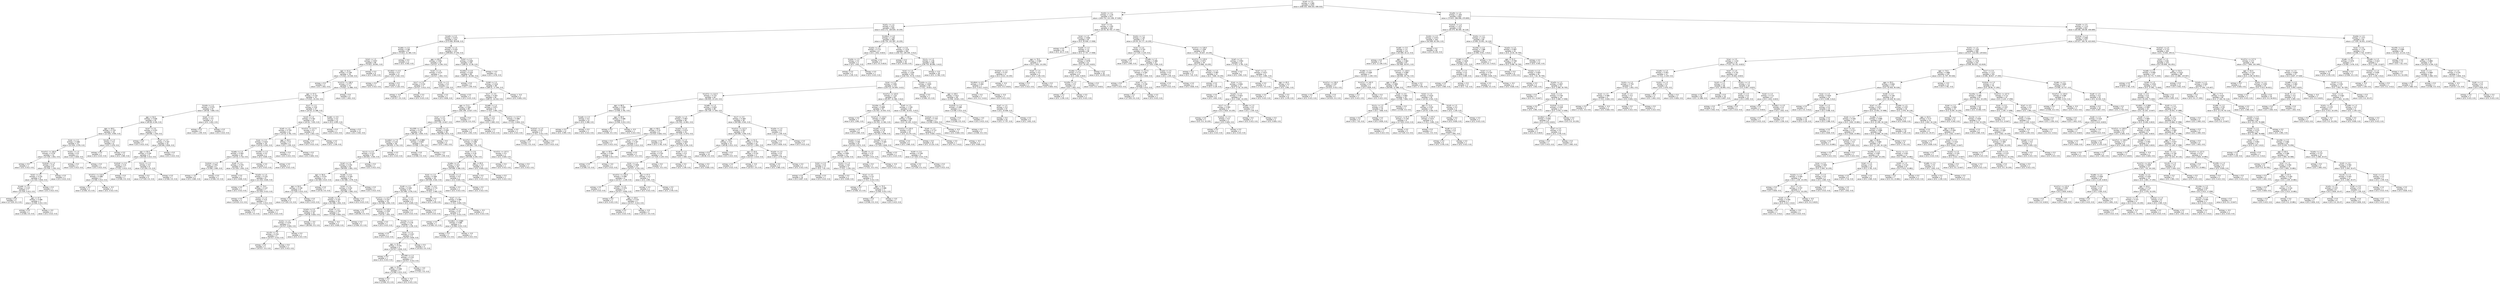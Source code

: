 digraph Tree {
node [shape=box, fontname="helvetica"] ;
edge [fontname="helvetica"] ;
0 [label="fs1a5 <= 2.5\nentropy = 1.585\nsamples = 1525\nvalue = [508.333, 508.333, 508.333]"] ;
1 [label="fs1d2z <= 1.5\nentropy = 1.176\nsamples = 671\nvalue = [434.713, 221.338, 37.528]"] ;
0 -> 1 [labeldistance=2.5, labelangle=45, headlabel="True"] ;
2 [label="fs1d1y <= 1.5\nentropy = 0.97\nsamples = 509\nvalue = [410.172, 160.635, 10.235]"] ;
1 -> 2 ;
3 [label="fs1a2b <= 2.5\nentropy = 0.673\nsamples = 220\nvalue = [273.448, 58.638, 0.0]"] ;
2 -> 3 ;
4 [label="fs1a6a <= 2.5\nentropy = 0.88\nsamples = 97\nvalue = [73.621, 31.384, 0.0]"] ;
3 -> 4 ;
5 [label="fs1b3 <= 1.5\nentropy = 0.837\nsamples = 86\nvalue = [73.621, 26.841, 0.0]"] ;
4 -> 5 ;
6 [label="age <= 41.0\nentropy = 0.799\nsamples = 78\nvalue = [73.621, 23.538, 0.0]"] ;
5 -> 6 ;
7 [label="entropy = 0.0\nsamples = 4\nvalue = [0.0, 1.652, 0.0]"] ;
6 -> 7 ;
8 [label="fs1ct7z1 <= 136.5\nentropy = 0.777\nsamples = 74\nvalue = [73.621, 21.886, 0.0]"] ;
6 -> 8 ;
9 [label="age <= 57.5\nentropy = 0.752\nsamples = 70\nvalue = [73.621, 20.234, 0.0]"] ;
8 -> 9 ;
10 [label="fs1a3a <= 1.5\nentropy = 0.579\nsamples = 33\nvalue = [49.08, 7.846, 0.0]"] ;
9 -> 10 ;
11 [label="age <= 54.5\nentropy = 0.506\nsamples = 29\nvalue = [49.08, 6.194, 0.0]"] ;
10 -> 11 ;
12 [label="age <= 49.5\nentropy = 0.703\nsamples = 18\nvalue = [21.034, 4.955, 0.0]"] ;
11 -> 12 ;
13 [label="fs1e1 <= 1.5\nentropy = 0.486\nsamples = 12\nvalue = [21.034, 2.478, 0.0]"] ;
12 -> 13 ;
14 [label="fs1ct7z1 <= 105.0\nentropy = 0.376\nsamples = 10\nvalue = [21.034, 1.652, 0.0]"] ;
13 -> 14 ;
15 [label="entropy = 0.0\nsamples = 1\nvalue = [0.0, 0.413, 0.0]"] ;
14 -> 15 ;
16 [label="fs1d1a2 <= 1.5\nentropy = 0.31\nsamples = 9\nvalue = [21.034, 1.239, 0.0]"] ;
14 -> 16 ;
17 [label="fs1b2 <= 2.0\nentropy = 0.232\nsamples = 8\nvalue = [21.034, 0.826, 0.0]"] ;
16 -> 17 ;
18 [label="fs1a4b <= 1.5\nentropy = 0.137\nsamples = 7\nvalue = [21.034, 0.413, 0.0]"] ;
17 -> 18 ;
19 [label="entropy = 0.0\nsamples = 5\nvalue = [17.529, 0.0, 0.0]"] ;
18 -> 19 ;
20 [label="age <= 47.0\nentropy = 0.486\nsamples = 2\nvalue = [3.506, 0.413, 0.0]"] ;
18 -> 20 ;
21 [label="entropy = 0.0\nsamples = 1\nvalue = [3.506, 0.0, 0.0]"] ;
20 -> 21 ;
22 [label="entropy = -0.0\nsamples = 1\nvalue = [0.0, 0.413, 0.0]"] ;
20 -> 22 ;
23 [label="entropy = 0.0\nsamples = 1\nvalue = [0.0, 0.413, 0.0]"] ;
17 -> 23 ;
24 [label="entropy = 0.0\nsamples = 1\nvalue = [0.0, 0.413, 0.0]"] ;
16 -> 24 ;
25 [label="fs1d1z <= 1.5\nentropy = 0.0\nsamples = 2\nvalue = [0.0, 0.826, 0.0]"] ;
13 -> 25 ;
26 [label="entropy = 0.0\nsamples = 1\nvalue = [0.0, 0.413, 0.0]"] ;
25 -> 26 ;
27 [label="entropy = 0.0\nsamples = 1\nvalue = [0.0, 0.413, 0.0]"] ;
25 -> 27 ;
28 [label="fs1c2b <= 1.5\nentropy = 0.0\nsamples = 6\nvalue = [0.0, 2.478, 0.0]"] ;
12 -> 28 ;
29 [label="entropy = 0.0\nsamples = 1\nvalue = [0.0, 0.413, 0.0]"] ;
28 -> 29 ;
30 [label="entropy = 0.0\nsamples = 5\nvalue = [0.0, 2.065, 0.0]"] ;
28 -> 30 ;
31 [label="fs1a7 <= 3.5\nentropy = 0.253\nsamples = 11\nvalue = [28.046, 1.239, 0.0]"] ;
11 -> 31 ;
32 [label="entropy = 0.0\nsamples = 1\nvalue = [0.0, 0.413, 0.0]"] ;
31 -> 32 ;
33 [label="fs1e7 <= 1.5\nentropy = 0.187\nsamples = 10\nvalue = [28.046, 0.826, 0.0]"] ;
31 -> 33 ;
34 [label="age <= 55.5\nentropy = 0.109\nsamples = 9\nvalue = [28.046, 0.413, 0.0]"] ;
33 -> 34 ;
35 [label="fs1d1a2 <= 2.5\nentropy = 0.31\nsamples = 3\nvalue = [7.011, 0.413, 0.0]"] ;
34 -> 35 ;
36 [label="fs1ct7y1 <= 110.0\nentropy = 0.486\nsamples = 2\nvalue = [3.506, 0.413, 0.0]"] ;
35 -> 36 ;
37 [label="entropy = 0.0\nsamples = 1\nvalue = [3.506, 0.0, 0.0]"] ;
36 -> 37 ;
38 [label="entropy = -0.0\nsamples = 1\nvalue = [0.0, 0.413, 0.0]"] ;
36 -> 38 ;
39 [label="entropy = 0.0\nsamples = 1\nvalue = [3.506, 0.0, 0.0]"] ;
35 -> 39 ;
40 [label="fs1c1y <= 1.5\nentropy = 0.0\nsamples = 6\nvalue = [21.034, 0.0, 0.0]"] ;
34 -> 40 ;
41 [label="entropy = 0.0\nsamples = 5\nvalue = [17.529, 0.0, 0.0]"] ;
40 -> 41 ;
42 [label="entropy = 0.0\nsamples = 1\nvalue = [3.506, 0.0, 0.0]"] ;
40 -> 42 ;
43 [label="entropy = 0.0\nsamples = 1\nvalue = [0.0, 0.413, 0.0]"] ;
33 -> 43 ;
44 [label="fs1e4 <= 1.5\nentropy = 0.0\nsamples = 4\nvalue = [0.0, 1.652, 0.0]"] ;
10 -> 44 ;
45 [label="entropy = 0.0\nsamples = 3\nvalue = [0.0, 1.239, 0.0]"] ;
44 -> 45 ;
46 [label="entropy = 0.0\nsamples = 1\nvalue = [0.0, 0.413, 0.0]"] ;
44 -> 46 ;
47 [label="fs1c7 <= 1.5\nentropy = 0.92\nsamples = 37\nvalue = [24.54, 12.388, 0.0]"] ;
9 -> 47 ;
48 [label="fs1c8 <= 1.5\nentropy = 0.782\nsamples = 25\nvalue = [24.54, 7.433, 0.0]"] ;
47 -> 48 ;
49 [label="fs1e5 <= 1.5\nentropy = 0.703\nsamples = 21\nvalue = [24.54, 5.781, 0.0]"] ;
48 -> 49 ;
50 [label="fs1e1 <= 1.5\nentropy = 0.625\nsamples = 18\nvalue = [24.54, 4.542, 0.0]"] ;
49 -> 50 ;
51 [label="fs1a6a <= 1.5\nentropy = 0.562\nsamples = 16\nvalue = [24.54, 3.716, 0.0]"] ;
50 -> 51 ;
52 [label="fs1d1a1 <= 2.5\nentropy = 0.951\nsamples = 6\nvalue = [3.506, 2.065, 0.0]"] ;
51 -> 52 ;
53 [label="entropy = -0.0\nsamples = 5\nvalue = [0.0, 2.065, 0.0]"] ;
52 -> 53 ;
54 [label="entropy = 0.0\nsamples = 1\nvalue = [3.506, 0.0, 0.0]"] ;
52 -> 54 ;
55 [label="fs1a5 <= 1.5\nentropy = 0.376\nsamples = 10\nvalue = [21.034, 1.652, 0.0]"] ;
51 -> 55 ;
56 [label="entropy = 0.0\nsamples = 2\nvalue = [0.0, 0.826, 0.0]"] ;
55 -> 56 ;
57 [label="fs1a2b <= 1.5\nentropy = 0.232\nsamples = 8\nvalue = [21.034, 0.826, 0.0]"] ;
55 -> 57 ;
58 [label="entropy = 0.0\nsamples = 1\nvalue = [0.0, 0.413, 0.0]"] ;
57 -> 58 ;
59 [label="age <= 70.5\nentropy = 0.137\nsamples = 7\nvalue = [21.034, 0.413, 0.0]"] ;
57 -> 59 ;
60 [label="entropy = 0.0\nsamples = 4\nvalue = [14.023, 0.0, 0.0]"] ;
59 -> 60 ;
61 [label="fs1d1z <= 1.5\nentropy = 0.31\nsamples = 3\nvalue = [7.011, 0.413, 0.0]"] ;
59 -> 61 ;
62 [label="entropy = 0.0\nsamples = 2\nvalue = [7.011, 0.0, 0.0]"] ;
61 -> 62 ;
63 [label="entropy = -0.0\nsamples = 1\nvalue = [0.0, 0.413, 0.0]"] ;
61 -> 63 ;
64 [label="fs1ct5a <= 1.5\nentropy = 0.0\nsamples = 2\nvalue = [0.0, 0.826, 0.0]"] ;
50 -> 64 ;
65 [label="entropy = 0.0\nsamples = 1\nvalue = [0.0, 0.413, 0.0]"] ;
64 -> 65 ;
66 [label="entropy = 0.0\nsamples = 1\nvalue = [0.0, 0.413, 0.0]"] ;
64 -> 66 ;
67 [label="age <= 60.5\nentropy = 0.0\nsamples = 3\nvalue = [0.0, 1.239, 0.0]"] ;
49 -> 67 ;
68 [label="entropy = 0.0\nsamples = 1\nvalue = [0.0, 0.413, 0.0]"] ;
67 -> 68 ;
69 [label="entropy = 0.0\nsamples = 2\nvalue = [0.0, 0.826, 0.0]"] ;
67 -> 69 ;
70 [label="fs1ct7z1 <= 117.5\nentropy = 0.0\nsamples = 4\nvalue = [0.0, 1.652, 0.0]"] ;
48 -> 70 ;
71 [label="entropy = 0.0\nsamples = 1\nvalue = [0.0, 0.413, 0.0]"] ;
70 -> 71 ;
72 [label="entropy = 0.0\nsamples = 3\nvalue = [0.0, 1.239, 0.0]"] ;
70 -> 72 ;
73 [label="fs1a6c <= 3.5\nentropy = 0.0\nsamples = 12\nvalue = [0.0, 4.955, 0.0]"] ;
47 -> 73 ;
74 [label="entropy = 0.0\nsamples = 1\nvalue = [0.0, 0.413, 0.0]"] ;
73 -> 74 ;
75 [label="entropy = 0.0\nsamples = 11\nvalue = [0.0, 4.542, 0.0]"] ;
73 -> 75 ;
76 [label="entropy = 0.0\nsamples = 4\nvalue = [0.0, 1.652, 0.0]"] ;
8 -> 76 ;
77 [label="entropy = 0.0\nsamples = 8\nvalue = [0.0, 3.304, 0.0]"] ;
5 -> 77 ;
78 [label="entropy = 0.0\nsamples = 11\nvalue = [0.0, 4.542, 0.0]"] ;
4 -> 78 ;
79 [label="fs1ct4b <= 1.5\nentropy = 0.529\nsamples = 123\nvalue = [199.828, 27.254, 0.0]"] ;
3 -> 79 ;
80 [label="age <= 60.0\nentropy = 0.951\nsamples = 18\nvalue = [10.517, 6.194, 0.0]"] ;
79 -> 80 ;
81 [label="fs1ct6z2 <= 4.5\nentropy = 0.0\nsamples = 11\nvalue = [0.0, 4.542, 0.0]"] ;
80 -> 81 ;
82 [label="entropy = 0.0\nsamples = 1\nvalue = [0.0, 0.413, 0.0]"] ;
81 -> 82 ;
83 [label="entropy = 0.0\nsamples = 10\nvalue = [0.0, 4.129, 0.0]"] ;
81 -> 83 ;
84 [label="fs1a5 <= 1.5\nentropy = 0.573\nsamples = 7\nvalue = [10.517, 1.652, 0.0]"] ;
80 -> 84 ;
85 [label="fs1c7 <= 2.5\nentropy = 0.232\nsamples = 4\nvalue = [10.517, 0.413, 0.0]"] ;
84 -> 85 ;
86 [label="entropy = -0.0\nsamples = 3\nvalue = [10.517, 0.0, 0.0]"] ;
85 -> 86 ;
87 [label="entropy = 0.0\nsamples = 1\nvalue = [0.0, 0.413, 0.0]"] ;
85 -> 87 ;
88 [label="fs1e1 <= 1.5\nentropy = 0.0\nsamples = 3\nvalue = [0.0, 1.239, 0.0]"] ;
84 -> 88 ;
89 [label="entropy = 0.0\nsamples = 2\nvalue = [0.0, 0.826, 0.0]"] ;
88 -> 89 ;
90 [label="entropy = 0.0\nsamples = 1\nvalue = [0.0, 0.413, 0.0]"] ;
88 -> 90 ;
91 [label="fs1b3 <= 2.5\nentropy = 0.469\nsamples = 105\nvalue = [189.31, 21.06, 0.0]"] ;
79 -> 91 ;
92 [label="fs1ct6z2 <= 4.5\nentropy = 0.434\nsamples = 99\nvalue = [189.31, 18.582, 0.0]"] ;
91 -> 92 ;
93 [label="entropy = 0.0\nsamples = 3\nvalue = [0.0, 1.239, 0.0]"] ;
92 -> 93 ;
94 [label="fs1b8 <= 1.5\nentropy = 0.416\nsamples = 96\nvalue = [189.31, 17.344, 0.0]"] ;
92 -> 94 ;
95 [label="fs1c7 <= 3.5\nentropy = 0.403\nsamples = 94\nvalue = [189.31, 16.518, 0.0]"] ;
94 -> 95 ;
96 [label="age <= 71.5\nentropy = 0.364\nsamples = 85\nvalue = [182.299, 13.627, 0.0]"] ;
95 -> 96 ;
97 [label="fs1a7 <= 4.5\nentropy = 0.4\nsamples = 78\nvalue = [157.759, 13.627, 0.0]"] ;
96 -> 97 ;
98 [label="fs1c309 <= 1.5\nentropy = 0.278\nsamples = 40\nvalue = [98.161, 4.955, 0.0]"] ;
97 -> 98 ;
99 [label="fs1ct6z2 <= 7.0\nentropy = 0.232\nsamples = 36\nvalue = [94.655, 3.716, 0.0]"] ;
98 -> 99 ;
100 [label="fs1c1z <= 2.5\nentropy = 0.213\nsamples = 35\nvalue = [94.655, 3.304, 0.0]"] ;
99 -> 100 ;
101 [label="fs1a5 <= 1.5\nentropy = 0.193\nsamples = 34\nvalue = [94.655, 2.891, 0.0]"] ;
100 -> 101 ;
102 [label="age <= 56.0\nentropy = 0.079\nsamples = 13\nvalue = [42.069, 0.413, 0.0]"] ;
101 -> 102 ;
103 [label="age <= 54.5\nentropy = 0.158\nsamples = 6\nvalue = [17.529, 0.413, 0.0]"] ;
102 -> 103 ;
104 [label="entropy = 0.0\nsamples = 5\nvalue = [17.529, 0.0, 0.0]"] ;
103 -> 104 ;
105 [label="entropy = 0.0\nsamples = 1\nvalue = [0.0, 0.413, 0.0]"] ;
103 -> 105 ;
106 [label="entropy = 0.0\nsamples = 7\nvalue = [24.54, 0.0, 0.0]"] ;
102 -> 106 ;
107 [label="fs1a6c <= 4.5\nentropy = 0.265\nsamples = 21\nvalue = [52.586, 2.478, 0.0]"] ;
101 -> 107 ;
108 [label="fs1b4 <= 2.0\nentropy = 0.232\nsamples = 20\nvalue = [52.586, 2.065, 0.0]"] ;
107 -> 108 ;
109 [label="fs1a4b <= 1.5\nentropy = 0.197\nsamples = 19\nvalue = [52.586, 1.652, 0.0]"] ;
108 -> 109 ;
110 [label="fs1a2a <= 2.5\nentropy = 0.122\nsamples = 16\nvalue = [49.08, 0.826, 0.0]"] ;
109 -> 110 ;
111 [label="fs1d1z <= 1.5\nentropy = 0.376\nsamples = 5\nvalue = [10.517, 0.826, 0.0]"] ;
110 -> 111 ;
112 [label="fs1c2b <= 1.5\nentropy = 0.232\nsamples = 4\nvalue = [10.517, 0.413, 0.0]"] ;
111 -> 112 ;
113 [label="entropy = 0.0\nsamples = 3\nvalue = [10.517, 0.0, 0.0]"] ;
112 -> 113 ;
114 [label="entropy = 0.0\nsamples = 1\nvalue = [0.0, 0.413, 0.0]"] ;
112 -> 114 ;
115 [label="entropy = 0.0\nsamples = 1\nvalue = [0.0, 0.413, 0.0]"] ;
111 -> 115 ;
116 [label="entropy = -0.0\nsamples = 11\nvalue = [38.563, 0.0, 0.0]"] ;
110 -> 116 ;
117 [label="fs1e3 <= 1.5\nentropy = 0.703\nsamples = 3\nvalue = [3.506, 0.826, 0.0]"] ;
109 -> 117 ;
118 [label="entropy = -0.0\nsamples = 2\nvalue = [0.0, 0.826, 0.0]"] ;
117 -> 118 ;
119 [label="entropy = 0.0\nsamples = 1\nvalue = [3.506, 0.0, 0.0]"] ;
117 -> 119 ;
120 [label="entropy = 0.0\nsamples = 1\nvalue = [0.0, 0.413, 0.0]"] ;
108 -> 120 ;
121 [label="entropy = 0.0\nsamples = 1\nvalue = [0.0, 0.413, 0.0]"] ;
107 -> 121 ;
122 [label="entropy = 0.0\nsamples = 1\nvalue = [0.0, 0.413, 0.0]"] ;
100 -> 122 ;
123 [label="entropy = 0.0\nsamples = 1\nvalue = [0.0, 0.413, 0.0]"] ;
99 -> 123 ;
124 [label="fs1ct6z1 <= 4.969\nentropy = 0.828\nsamples = 4\nvalue = [3.506, 1.239, 0.0]"] ;
98 -> 124 ;
125 [label="entropy = 0.0\nsamples = 1\nvalue = [3.506, 0.0, 0.0]"] ;
124 -> 125 ;
126 [label="entropy = -0.0\nsamples = 3\nvalue = [0.0, 1.239, 0.0]"] ;
124 -> 126 ;
127 [label="fs1ct5a <= 1.5\nentropy = 0.549\nsamples = 38\nvalue = [59.598, 8.672, 0.0]"] ;
97 -> 127 ;
128 [label="entropy = 0.0\nsamples = 4\nvalue = [0.0, 1.652, 0.0]"] ;
127 -> 128 ;
129 [label="fs1ct7y1 <= 140.0\nentropy = 0.486\nsamples = 34\nvalue = [59.598, 7.02, 0.0]"] ;
127 -> 129 ;
130 [label="fs1a1 <= 3.5\nentropy = 0.45\nsamples = 32\nvalue = [59.598, 6.194, 0.0]"] ;
129 -> 130 ;
131 [label="fs1a6a <= 2.5\nentropy = 0.411\nsamples = 30\nvalue = [59.598, 5.368, 0.0]"] ;
130 -> 131 ;
132 [label="fs1e1 <= 1.5\nentropy = 0.369\nsamples = 28\nvalue = [59.598, 4.542, 0.0]"] ;
131 -> 132 ;
133 [label="fs1e9 <= 1.5\nentropy = 0.265\nsamples = 21\nvalue = [52.586, 2.478, 0.0]"] ;
132 -> 133 ;
134 [label="fs1ct7y1 <= 127.5\nentropy = 0.197\nsamples = 19\nvalue = [52.586, 1.652, 0.0]"] ;
133 -> 134 ;
135 [label="entropy = 0.0\nsamples = 8\nvalue = [28.046, 0.0, 0.0]"] ;
134 -> 135 ;
136 [label="fs1ct7z1 <= 125.0\nentropy = 0.339\nsamples = 11\nvalue = [24.54, 1.652, 0.0]"] ;
134 -> 136 ;
137 [label="entropy = 0.0\nsamples = 1\nvalue = [0.0, 0.413, 0.0]"] ;
136 -> 137 ;
138 [label="fs1ct4a <= 1.5\nentropy = 0.278\nsamples = 10\nvalue = [24.54, 1.239, 0.0]"] ;
136 -> 138 ;
139 [label="entropy = 0.0\nsamples = 1\nvalue = [0.0, 0.413, 0.0]"] ;
138 -> 139 ;
140 [label="fs1a1 <= 1.5\nentropy = 0.207\nsamples = 9\nvalue = [24.54, 0.826, 0.0]"] ;
138 -> 140 ;
141 [label="age <= 52.5\nentropy = 0.376\nsamples = 5\nvalue = [10.517, 0.826, 0.0]"] ;
140 -> 141 ;
142 [label="entropy = 0.0\nsamples = 1\nvalue = [0.0, 0.413, 0.0]"] ;
141 -> 142 ;
143 [label="fs1c309 <= 1.5\nentropy = 0.232\nsamples = 4\nvalue = [10.517, 0.413, 0.0]"] ;
141 -> 143 ;
144 [label="age <= 55.0\nentropy = 0.486\nsamples = 2\nvalue = [3.506, 0.413, 0.0]"] ;
143 -> 144 ;
145 [label="entropy = 0.0\nsamples = 1\nvalue = [3.506, 0.0, 0.0]"] ;
144 -> 145 ;
146 [label="entropy = -0.0\nsamples = 1\nvalue = [0.0, 0.413, 0.0]"] ;
144 -> 146 ;
147 [label="entropy = -0.0\nsamples = 2\nvalue = [7.011, 0.0, 0.0]"] ;
143 -> 147 ;
148 [label="entropy = 0.0\nsamples = 4\nvalue = [14.023, 0.0, 0.0]"] ;
140 -> 148 ;
149 [label="fs1c7 <= 2.0\nentropy = 0.0\nsamples = 2\nvalue = [0.0, 0.826, 0.0]"] ;
133 -> 149 ;
150 [label="entropy = 0.0\nsamples = 1\nvalue = [0.0, 0.413, 0.0]"] ;
149 -> 150 ;
151 [label="entropy = 0.0\nsamples = 1\nvalue = [0.0, 0.413, 0.0]"] ;
149 -> 151 ;
152 [label="fs1a6c <= 4.5\nentropy = 0.774\nsamples = 7\nvalue = [7.011, 2.065, 0.0]"] ;
132 -> 152 ;
153 [label="entropy = 0.0\nsamples = 3\nvalue = [0.0, 1.239, 0.0]"] ;
152 -> 153 ;
154 [label="fs1e7 <= 1.5\nentropy = 0.486\nsamples = 4\nvalue = [7.011, 0.826, 0.0]"] ;
152 -> 154 ;
155 [label="fs1c309 <= 1.5\nentropy = 0.31\nsamples = 3\nvalue = [7.011, 0.413, 0.0]"] ;
154 -> 155 ;
156 [label="entropy = 0.0\nsamples = 1\nvalue = [3.506, 0.0, 0.0]"] ;
155 -> 156 ;
157 [label="fs1ct6z1 <= 4.969\nentropy = 0.486\nsamples = 2\nvalue = [3.506, 0.413, 0.0]"] ;
155 -> 157 ;
158 [label="entropy = 0.0\nsamples = 1\nvalue = [3.506, 0.0, 0.0]"] ;
157 -> 158 ;
159 [label="entropy = -0.0\nsamples = 1\nvalue = [0.0, 0.413, 0.0]"] ;
157 -> 159 ;
160 [label="entropy = -0.0\nsamples = 1\nvalue = [0.0, 0.413, 0.0]"] ;
154 -> 160 ;
161 [label="fs1ct4a <= 1.5\nentropy = 0.0\nsamples = 2\nvalue = [0.0, 0.826, 0.0]"] ;
131 -> 161 ;
162 [label="entropy = 0.0\nsamples = 1\nvalue = [0.0, 0.413, 0.0]"] ;
161 -> 162 ;
163 [label="entropy = 0.0\nsamples = 1\nvalue = [0.0, 0.413, 0.0]"] ;
161 -> 163 ;
164 [label="age <= 65.0\nentropy = 0.0\nsamples = 2\nvalue = [0.0, 0.826, 0.0]"] ;
130 -> 164 ;
165 [label="entropy = 0.0\nsamples = 1\nvalue = [0.0, 0.413, 0.0]"] ;
164 -> 165 ;
166 [label="entropy = 0.0\nsamples = 1\nvalue = [0.0, 0.413, 0.0]"] ;
164 -> 166 ;
167 [label="fs1ct7z1 <= 137.5\nentropy = 0.0\nsamples = 2\nvalue = [0.0, 0.826, 0.0]"] ;
129 -> 167 ;
168 [label="entropy = 0.0\nsamples = 1\nvalue = [0.0, 0.413, 0.0]"] ;
167 -> 168 ;
169 [label="entropy = 0.0\nsamples = 1\nvalue = [0.0, 0.413, 0.0]"] ;
167 -> 169 ;
170 [label="entropy = 0.0\nsamples = 7\nvalue = [24.54, 0.0, 0.0]"] ;
96 -> 170 ;
171 [label="fs1a6b <= 1.5\nentropy = 0.871\nsamples = 9\nvalue = [7.011, 2.891, 0.0]"] ;
95 -> 171 ;
172 [label="fs1b2 <= 2.0\nentropy = 0.0\nsamples = 5\nvalue = [0.0, 2.065, 0.0]"] ;
171 -> 172 ;
173 [label="entropy = 0.0\nsamples = 4\nvalue = [0.0, 1.652, 0.0]"] ;
172 -> 173 ;
174 [label="entropy = 0.0\nsamples = 1\nvalue = [0.0, 0.413, 0.0]"] ;
172 -> 174 ;
175 [label="fs1ct7z1 <= 117.5\nentropy = 0.486\nsamples = 4\nvalue = [7.011, 0.826, 0.0]"] ;
171 -> 175 ;
176 [label="entropy = 0.0\nsamples = 1\nvalue = [0.0, 0.413, 0.0]"] ;
175 -> 176 ;
177 [label="fs1d1a2 <= 1.5\nentropy = 0.31\nsamples = 3\nvalue = [7.011, 0.413, 0.0]"] ;
175 -> 177 ;
178 [label="entropy = 0.0\nsamples = 2\nvalue = [7.011, 0.0, 0.0]"] ;
177 -> 178 ;
179 [label="entropy = -0.0\nsamples = 1\nvalue = [0.0, 0.413, 0.0]"] ;
177 -> 179 ;
180 [label="entropy = -0.0\nsamples = 2\nvalue = [0.0, 0.826, 0.0]"] ;
94 -> 180 ;
181 [label="entropy = -0.0\nsamples = 6\nvalue = [0.0, 2.478, 0.0]"] ;
91 -> 181 ;
182 [label="fs1ct6y4 <= 4.5\nentropy = 1.192\nsamples = 289\nvalue = [136.724, 101.997, 10.235]"] ;
2 -> 182 ;
183 [label="fs1a2a <= 2.5\nentropy = 0.712\nsamples = 6\nvalue = [0.0, 1.652, 6.823]"] ;
182 -> 183 ;
184 [label="fs1a3a <= 1.5\nentropy = 0.0\nsamples = 4\nvalue = [0.0, 1.652, 0.0]"] ;
183 -> 184 ;
185 [label="entropy = 0.0\nsamples = 3\nvalue = [0.0, 1.239, 0.0]"] ;
184 -> 185 ;
186 [label="entropy = 0.0\nsamples = 1\nvalue = [0.0, 0.413, 0.0]"] ;
184 -> 186 ;
187 [label="entropy = 0.0\nsamples = 2\nvalue = [0.0, 0.0, 6.823]"] ;
183 -> 187 ;
188 [label="fs1a7 <= 3.5\nentropy = 1.076\nsamples = 283\nvalue = [136.724, 100.345, 3.412]"] ;
182 -> 188 ;
189 [label="entropy = 0.0\nsamples = 35\nvalue = [0.0, 14.453, 0.0]"] ;
188 -> 189 ;
190 [label="fs1c1y <= 1.5\nentropy = 1.06\nsamples = 248\nvalue = [136.724, 85.892, 3.412]"] ;
188 -> 190 ;
191 [label="fs1e1 <= 1.5\nentropy = 1.039\nsamples = 220\nvalue = [136.724, 74.33, 3.412]"] ;
190 -> 191 ;
192 [label="fs1a1 <= 2.5\nentropy = 0.991\nsamples = 170\nvalue = [129.713, 54.509, 3.412]"] ;
191 -> 192 ;
193 [label="fs1ct7z1 <= 112.5\nentropy = 0.715\nsamples = 83\nvalue = [94.655, 23.125, 0.0]"] ;
192 -> 193 ;
194 [label="age <= 80.5\nentropy = 0.956\nsamples = 15\nvalue = [3.506, 5.781, 0.0]"] ;
193 -> 194 ;
195 [label="fs1a4b <= 1.5\nentropy = 0.0\nsamples = 13\nvalue = [0.0, 5.368, 0.0]"] ;
194 -> 195 ;
196 [label="entropy = 0.0\nsamples = 12\nvalue = [0.0, 4.955, 0.0]"] ;
195 -> 196 ;
197 [label="entropy = 0.0\nsamples = 1\nvalue = [0.0, 0.413, 0.0]"] ;
195 -> 197 ;
198 [label="age <= 83.5\nentropy = 0.486\nsamples = 2\nvalue = [3.506, 0.413, 0.0]"] ;
194 -> 198 ;
199 [label="entropy = 0.0\nsamples = 1\nvalue = [3.506, 0.0, 0.0]"] ;
198 -> 199 ;
200 [label="entropy = -0.0\nsamples = 1\nvalue = [0.0, 0.413, 0.0]"] ;
198 -> 200 ;
201 [label="fs1a6b <= 1.5\nentropy = 0.634\nsamples = 68\nvalue = [91.149, 17.344, 0.0]"] ;
193 -> 201 ;
202 [label="fs1a2b <= 1.5\nentropy = 0.867\nsamples = 40\nvalue = [31.552, 12.801, 0.0]"] ;
201 -> 202 ;
203 [label="age <= 46.0\nentropy = 0.31\nsamples = 6\nvalue = [14.023, 0.826, 0.0]"] ;
202 -> 203 ;
204 [label="entropy = 0.0\nsamples = 1\nvalue = [0.0, 0.413, 0.0]"] ;
203 -> 204 ;
205 [label="fs1a7 <= 4.5\nentropy = 0.187\nsamples = 5\nvalue = [14.023, 0.413, 0.0]"] ;
203 -> 205 ;
206 [label="age <= 59.0\nentropy = 0.486\nsamples = 2\nvalue = [3.506, 0.413, 0.0]"] ;
205 -> 206 ;
207 [label="entropy = 0.0\nsamples = 1\nvalue = [3.506, 0.0, 0.0]"] ;
206 -> 207 ;
208 [label="entropy = -0.0\nsamples = 1\nvalue = [0.0, 0.413, 0.0]"] ;
206 -> 208 ;
209 [label="entropy = 0.0\nsamples = 3\nvalue = [10.517, 0.0, 0.0]"] ;
205 -> 209 ;
210 [label="fs1a2a <= 2.5\nentropy = 0.974\nsamples = 34\nvalue = [17.529, 11.975, 0.0]"] ;
202 -> 210 ;
211 [label="entropy = 0.0\nsamples = 14\nvalue = [0.0, 5.781, 0.0]"] ;
210 -> 211 ;
212 [label="fs1d2y <= 1.5\nentropy = 0.828\nsamples = 20\nvalue = [17.529, 6.194, 0.0]"] ;
210 -> 212 ;
213 [label="fs1e3 <= 1.5\nentropy = 0.703\nsamples = 15\nvalue = [17.529, 4.129, 0.0]"] ;
212 -> 213 ;
214 [label="fs1a1 <= 1.5\nentropy = 0.858\nsamples = 13\nvalue = [10.517, 4.129, 0.0]"] ;
213 -> 214 ;
215 [label="fs1ct7z1 <= 125.0\nentropy = 0.486\nsamples = 6\nvalue = [10.517, 1.239, 0.0]"] ;
214 -> 215 ;
216 [label="entropy = 0.0\nsamples = 1\nvalue = [0.0, 0.413, 0.0]"] ;
215 -> 216 ;
217 [label="fs1a2b <= 2.5\nentropy = 0.376\nsamples = 5\nvalue = [10.517, 0.826, 0.0]"] ;
215 -> 217 ;
218 [label="entropy = 0.0\nsamples = 1\nvalue = [0.0, 0.413, 0.0]"] ;
217 -> 218 ;
219 [label="age <= 40.0\nentropy = 0.232\nsamples = 4\nvalue = [10.517, 0.413, 0.0]"] ;
217 -> 219 ;
220 [label="entropy = 0.0\nsamples = 1\nvalue = [0.0, 0.413, 0.0]"] ;
219 -> 220 ;
221 [label="entropy = -0.0\nsamples = 3\nvalue = [10.517, 0.0, 0.0]"] ;
219 -> 221 ;
222 [label="age <= 47.5\nentropy = 0.0\nsamples = 7\nvalue = [0.0, 2.891, 0.0]"] ;
214 -> 222 ;
223 [label="entropy = 0.0\nsamples = 1\nvalue = [0.0, 0.413, 0.0]"] ;
222 -> 223 ;
224 [label="entropy = 0.0\nsamples = 6\nvalue = [0.0, 2.478, 0.0]"] ;
222 -> 224 ;
225 [label="entropy = 0.0\nsamples = 2\nvalue = [7.011, 0.0, 0.0]"] ;
213 -> 225 ;
226 [label="fs1e4 <= 1.5\nentropy = 0.0\nsamples = 5\nvalue = [0.0, 2.065, 0.0]"] ;
212 -> 226 ;
227 [label="entropy = 0.0\nsamples = 3\nvalue = [0.0, 1.239, 0.0]"] ;
226 -> 227 ;
228 [label="entropy = 0.0\nsamples = 2\nvalue = [0.0, 0.826, 0.0]"] ;
226 -> 228 ;
229 [label="fs1c7 <= 3.5\nentropy = 0.369\nsamples = 28\nvalue = [59.598, 4.542, 0.0]"] ;
201 -> 229 ;
230 [label="fs1ct7y1 <= 127.5\nentropy = 0.297\nsamples = 25\nvalue = [59.598, 3.304, 0.0]"] ;
229 -> 230 ;
231 [label="age <= 78.0\nentropy = 0.07\nsamples = 15\nvalue = [49.08, 0.413, 0.0]"] ;
230 -> 231 ;
232 [label="entropy = 0.0\nsamples = 14\nvalue = [49.08, 0.0, 0.0]"] ;
231 -> 232 ;
233 [label="entropy = 0.0\nsamples = 1\nvalue = [0.0, 0.413, 0.0]"] ;
231 -> 233 ;
234 [label="age <= 51.5\nentropy = 0.752\nsamples = 10\nvalue = [10.517, 2.891, 0.0]"] ;
230 -> 234 ;
235 [label="age <= 24.0\nentropy = 0.232\nsamples = 4\nvalue = [10.517, 0.413, 0.0]"] ;
234 -> 235 ;
236 [label="entropy = 0.0\nsamples = 1\nvalue = [0.0, 0.413, 0.0]"] ;
235 -> 236 ;
237 [label="entropy = -0.0\nsamples = 3\nvalue = [10.517, 0.0, 0.0]"] ;
235 -> 237 ;
238 [label="fs1a2b <= 2.5\nentropy = 0.0\nsamples = 6\nvalue = [0.0, 2.478, 0.0]"] ;
234 -> 238 ;
239 [label="entropy = 0.0\nsamples = 5\nvalue = [0.0, 2.065, 0.0]"] ;
238 -> 239 ;
240 [label="entropy = 0.0\nsamples = 1\nvalue = [0.0, 0.413, 0.0]"] ;
238 -> 240 ;
241 [label="fs1a3a <= 1.5\nentropy = 0.0\nsamples = 3\nvalue = [0.0, 1.239, 0.0]"] ;
229 -> 241 ;
242 [label="entropy = 0.0\nsamples = 2\nvalue = [0.0, 0.826, 0.0]"] ;
241 -> 242 ;
243 [label="entropy = 0.0\nsamples = 1\nvalue = [0.0, 0.413, 0.0]"] ;
241 -> 243 ;
244 [label="fs1ct7y1 <= 123.5\nentropy = 1.231\nsamples = 87\nvalue = [35.057, 31.384, 3.412]"] ;
192 -> 244 ;
245 [label="fs1ct4a <= 1.5\nentropy = 0.898\nsamples = 44\nvalue = [31.552, 14.453, 0.0]"] ;
244 -> 245 ;
246 [label="entropy = 0.0\nsamples = 7\nvalue = [0.0, 2.891, 0.0]"] ;
245 -> 246 ;
247 [label="fs1ct7y1 <= 115.5\nentropy = 0.839\nsamples = 37\nvalue = [31.552, 11.562, 0.0]"] ;
245 -> 247 ;
248 [label="entropy = 0.0\nsamples = 5\nvalue = [0.0, 2.065, 0.0]"] ;
247 -> 248 ;
249 [label="fs1a2b <= 2.5\nentropy = 0.78\nsamples = 32\nvalue = [31.552, 9.498, 0.0]"] ;
247 -> 249 ;
250 [label="fs1a2a <= 2.5\nentropy = 0.96\nsamples = 25\nvalue = [14.023, 8.672, 0.0]"] ;
249 -> 250 ;
251 [label="age <= 72.5\nentropy = 0.995\nsamples = 22\nvalue = [7.011, 8.259, 0.0]"] ;
250 -> 251 ;
252 [label="fs1b3 <= 2.0\nentropy = 0.0\nsamples = 17\nvalue = [0.0, 7.02, 0.0]"] ;
251 -> 252 ;
253 [label="entropy = 0.0\nsamples = 16\nvalue = [0.0, 6.607, 0.0]"] ;
252 -> 253 ;
254 [label="entropy = 0.0\nsamples = 1\nvalue = [0.0, 0.413, 0.0]"] ;
252 -> 254 ;
255 [label="fs1d1z <= 1.5\nentropy = 0.61\nsamples = 5\nvalue = [7.011, 1.239, 0.0]"] ;
251 -> 255 ;
256 [label="entropy = 0.0\nsamples = 2\nvalue = [0.0, 0.826, 0.0]"] ;
255 -> 256 ;
257 [label="fs1a1 <= 3.5\nentropy = 0.31\nsamples = 3\nvalue = [7.011, 0.413, 0.0]"] ;
255 -> 257 ;
258 [label="entropy = 0.0\nsamples = 1\nvalue = [3.506, 0.0, 0.0]"] ;
257 -> 258 ;
259 [label="age <= 75.5\nentropy = 0.486\nsamples = 2\nvalue = [3.506, 0.413, 0.0]"] ;
257 -> 259 ;
260 [label="entropy = 0.0\nsamples = 1\nvalue = [3.506, 0.0, 0.0]"] ;
259 -> 260 ;
261 [label="entropy = -0.0\nsamples = 1\nvalue = [0.0, 0.413, 0.0]"] ;
259 -> 261 ;
262 [label="fs1a4b <= 1.5\nentropy = 0.31\nsamples = 3\nvalue = [7.011, 0.413, 0.0]"] ;
250 -> 262 ;
263 [label="entropy = 0.0\nsamples = 2\nvalue = [7.011, 0.0, 0.0]"] ;
262 -> 263 ;
264 [label="entropy = -0.0\nsamples = 1\nvalue = [0.0, 0.413, 0.0]"] ;
262 -> 264 ;
265 [label="fs1ct4b <= 1.5\nentropy = 0.265\nsamples = 7\nvalue = [17.529, 0.826, 0.0]"] ;
249 -> 265 ;
266 [label="entropy = 0.0\nsamples = 1\nvalue = [0.0, 0.413, 0.0]"] ;
265 -> 266 ;
267 [label="fs1b9 <= 2.0\nentropy = 0.158\nsamples = 6\nvalue = [17.529, 0.413, 0.0]"] ;
265 -> 267 ;
268 [label="entropy = 0.0\nsamples = 5\nvalue = [17.529, 0.0, 0.0]"] ;
267 -> 268 ;
269 [label="entropy = 0.0\nsamples = 1\nvalue = [0.0, 0.413, 0.0]"] ;
267 -> 269 ;
270 [label="fs1e5 <= 1.5\nentropy = 1.159\nsamples = 43\nvalue = [3.506, 16.931, 3.412]"] ;
244 -> 270 ;
271 [label="age <= 69.0\nentropy = 0.669\nsamples = 40\nvalue = [0.0, 16.105, 3.412]"] ;
270 -> 271 ;
272 [label="fs1ct7y1 <= 125.5\nentropy = 0.0\nsamples = 37\nvalue = [0.0, 15.279, 0.0]"] ;
271 -> 272 ;
273 [label="entropy = 0.0\nsamples = 5\nvalue = [0.0, 2.065, 0.0]"] ;
272 -> 273 ;
274 [label="entropy = 0.0\nsamples = 32\nvalue = [0.0, 13.214, 0.0]"] ;
272 -> 274 ;
275 [label="fs1e4 <= 1.5\nentropy = 0.712\nsamples = 3\nvalue = [0.0, 0.826, 3.412]"] ;
271 -> 275 ;
276 [label="entropy = 0.0\nsamples = 1\nvalue = [0.0, 0.0, 3.412]"] ;
275 -> 276 ;
277 [label="entropy = -0.0\nsamples = 2\nvalue = [0.0, 0.826, 0.0]"] ;
275 -> 277 ;
278 [label="fs1d1a2 <= 1.5\nentropy = 0.703\nsamples = 3\nvalue = [3.506, 0.826, 0.0]"] ;
270 -> 278 ;
279 [label="entropy = -0.0\nsamples = 2\nvalue = [0.0, 0.826, 0.0]"] ;
278 -> 279 ;
280 [label="entropy = 0.0\nsamples = 1\nvalue = [3.506, 0.0, 0.0]"] ;
278 -> 280 ;
281 [label="fs1a2a <= 1.5\nentropy = 0.829\nsamples = 50\nvalue = [7.011, 19.821, 0.0]"] ;
191 -> 281 ;
282 [label="entropy = 0.0\nsamples = 1\nvalue = [3.506, 0.0, 0.0]"] ;
281 -> 282 ;
283 [label="age <= 49.5\nentropy = 0.611\nsamples = 49\nvalue = [3.506, 19.821, 0.0]"] ;
281 -> 283 ;
284 [label="fs1d1a2 <= 1.5\nentropy = 0.486\nsamples = 2\nvalue = [3.506, 0.413, 0.0]"] ;
283 -> 284 ;
285 [label="entropy = 0.0\nsamples = 1\nvalue = [3.506, 0.0, 0.0]"] ;
284 -> 285 ;
286 [label="entropy = -0.0\nsamples = 1\nvalue = [0.0, 0.413, 0.0]"] ;
284 -> 286 ;
287 [label="fs1e7 <= 1.5\nentropy = 0.0\nsamples = 47\nvalue = [0.0, 19.408, 0.0]"] ;
283 -> 287 ;
288 [label="entropy = 0.0\nsamples = 43\nvalue = [0.0, 17.757, 0.0]"] ;
287 -> 288 ;
289 [label="entropy = 0.0\nsamples = 4\nvalue = [0.0, 1.652, 0.0]"] ;
287 -> 289 ;
290 [label="entropy = -0.0\nsamples = 28\nvalue = [0.0, 11.562, 0.0]"] ;
190 -> 290 ;
291 [label="fs1a7 <= 4.5\nentropy = 1.455\nsamples = 162\nvalue = [24.54, 60.703, 27.293]"] ;
1 -> 291 ;
292 [label="fs1e1 <= 1.5\nentropy = 0.906\nsamples = 92\nvalue = [0.0, 35.926, 17.058]"] ;
291 -> 292 ;
293 [label="entropy = 0.0\nsamples = 44\nvalue = [0.0, 18.17, 0.0]"] ;
292 -> 293 ;
294 [label="fs1a2b <= 1.5\nentropy = 1.0\nsamples = 48\nvalue = [0.0, 17.757, 17.058]"] ;
292 -> 294 ;
295 [label="age <= 70.5\nentropy = 0.582\nsamples = 7\nvalue = [0.0, 1.652, 10.235]"] ;
294 -> 295 ;
296 [label="fs1d1a1 <= 1.5\nentropy = 0.237\nsamples = 4\nvalue = [0.0, 0.413, 10.235]"] ;
295 -> 296 ;
297 [label="fs1ct6z4 <= 4.5\nentropy = 0.494\nsamples = 2\nvalue = [0.0, 0.413, 3.412]"] ;
296 -> 297 ;
298 [label="entropy = 0.0\nsamples = 1\nvalue = [0.0, 0.0, 3.412]"] ;
297 -> 298 ;
299 [label="entropy = -0.0\nsamples = 1\nvalue = [0.0, 0.413, 0.0]"] ;
297 -> 299 ;
300 [label="entropy = -0.0\nsamples = 2\nvalue = [0.0, 0.0, 6.823]"] ;
296 -> 300 ;
301 [label="fs1e4 <= 1.5\nentropy = 0.0\nsamples = 3\nvalue = [0.0, 1.239, 0.0]"] ;
295 -> 301 ;
302 [label="entropy = 0.0\nsamples = 1\nvalue = [0.0, 0.413, 0.0]"] ;
301 -> 302 ;
303 [label="entropy = 0.0\nsamples = 2\nvalue = [0.0, 0.826, 0.0]"] ;
301 -> 303 ;
304 [label="fs1ct4b <= 1.5\nentropy = 0.878\nsamples = 41\nvalue = [0.0, 16.105, 6.823]"] ;
294 -> 304 ;
305 [label="fs1a6a <= 2.5\nentropy = 0.712\nsamples = 6\nvalue = [0.0, 1.652, 6.823]"] ;
304 -> 305 ;
306 [label="fs1ct5a <= 1.5\nentropy = 0.0\nsamples = 4\nvalue = [0.0, 1.652, 0.0]"] ;
305 -> 306 ;
307 [label="entropy = 0.0\nsamples = 3\nvalue = [0.0, 1.239, 0.0]"] ;
306 -> 307 ;
308 [label="entropy = 0.0\nsamples = 1\nvalue = [0.0, 0.413, 0.0]"] ;
306 -> 308 ;
309 [label="entropy = 0.0\nsamples = 2\nvalue = [0.0, 0.0, 6.823]"] ;
305 -> 309 ;
310 [label="entropy = 0.0\nsamples = 35\nvalue = [0.0, 14.453, 0.0]"] ;
304 -> 310 ;
311 [label="fs1d1z <= 1.5\nentropy = 1.49\nsamples = 70\nvalue = [24.54, 24.777, 10.235]"] ;
291 -> 311 ;
312 [label="fs1a1 <= 2.5\nentropy = 0.703\nsamples = 15\nvalue = [17.529, 4.129, 0.0]"] ;
311 -> 312 ;
313 [label="entropy = 0.0\nsamples = 5\nvalue = [0.0, 2.065, 0.0]"] ;
312 -> 313 ;
314 [label="fs1a4b <= 1.5\nentropy = 0.486\nsamples = 10\nvalue = [17.529, 2.065, 0.0]"] ;
312 -> 314 ;
315 [label="fs1ct7z1 <= 117.5\nentropy = 0.265\nsamples = 7\nvalue = [17.529, 0.826, 0.0]"] ;
314 -> 315 ;
316 [label="entropy = 0.0\nsamples = 1\nvalue = [0.0, 0.413, 0.0]"] ;
315 -> 316 ;
317 [label="fs1e1 <= 2.5\nentropy = 0.158\nsamples = 6\nvalue = [17.529, 0.413, 0.0]"] ;
315 -> 317 ;
318 [label="entropy = 0.0\nsamples = 5\nvalue = [17.529, 0.0, 0.0]"] ;
317 -> 318 ;
319 [label="entropy = 0.0\nsamples = 1\nvalue = [0.0, 0.413, 0.0]"] ;
317 -> 319 ;
320 [label="fs1a2a <= 2.5\nentropy = 0.0\nsamples = 3\nvalue = [0.0, 1.239, 0.0]"] ;
314 -> 320 ;
321 [label="entropy = 0.0\nsamples = 1\nvalue = [0.0, 0.413, 0.0]"] ;
320 -> 321 ;
322 [label="entropy = 0.0\nsamples = 2\nvalue = [0.0, 0.826, 0.0]"] ;
320 -> 322 ;
323 [label="fs1ct7y1 <= 129.5\nentropy = 1.438\nsamples = 55\nvalue = [7.011, 20.647, 10.235]"] ;
311 -> 323 ;
324 [label="fs1ct7y1 <= 119.0\nentropy = 0.975\nsamples = 39\nvalue = [0.0, 14.866, 10.235]"] ;
323 -> 324 ;
325 [label="entropy = 0.0\nsamples = 17\nvalue = [0.0, 7.02, 0.0]"] ;
324 -> 325 ;
326 [label="fs1d2y <= 1.5\nentropy = 0.987\nsamples = 22\nvalue = [0.0, 7.846, 10.235]"] ;
324 -> 326 ;
327 [label="entropy = 0.0\nsamples = 10\nvalue = [0.0, 4.129, 0.0]"] ;
326 -> 327 ;
328 [label="fs1a1 <= 2.5\nentropy = 0.836\nsamples = 12\nvalue = [0.0, 3.716, 10.235]"] ;
326 -> 328 ;
329 [label="entropy = 0.0\nsamples = 4\nvalue = [0.0, 1.652, 0.0]"] ;
328 -> 329 ;
330 [label="fs1a2b <= 2.5\nentropy = 0.653\nsamples = 8\nvalue = [0.0, 2.065, 10.235]"] ;
328 -> 330 ;
331 [label="fs1c7 <= 2.5\nentropy = 0.383\nsamples = 5\nvalue = [0.0, 0.826, 10.235]"] ;
330 -> 331 ;
332 [label="entropy = 0.0\nsamples = 3\nvalue = [0.0, 0.0, 10.235]"] ;
331 -> 332 ;
333 [label="fs1d1a1 <= 1.5\nentropy = 0.0\nsamples = 2\nvalue = [0.0, 0.826, 0.0]"] ;
331 -> 333 ;
334 [label="entropy = 0.0\nsamples = 1\nvalue = [0.0, 0.413, 0.0]"] ;
333 -> 334 ;
335 [label="entropy = 0.0\nsamples = 1\nvalue = [0.0, 0.413, 0.0]"] ;
333 -> 335 ;
336 [label="fs1a6a <= 1.5\nentropy = 0.0\nsamples = 3\nvalue = [0.0, 1.239, 0.0]"] ;
330 -> 336 ;
337 [label="entropy = 0.0\nsamples = 1\nvalue = [0.0, 0.413, 0.0]"] ;
336 -> 337 ;
338 [label="entropy = 0.0\nsamples = 2\nvalue = [0.0, 0.826, 0.0]"] ;
336 -> 338 ;
339 [label="fs1a5 <= 1.5\nentropy = 0.993\nsamples = 16\nvalue = [7.011, 5.781, 0.0]"] ;
323 -> 339 ;
340 [label="entropy = 0.0\nsamples = 7\nvalue = [0.0, 2.891, 0.0]"] ;
339 -> 340 ;
341 [label="fs1e7 <= 1.5\nentropy = 0.871\nsamples = 9\nvalue = [7.011, 2.891, 0.0]"] ;
339 -> 341 ;
342 [label="entropy = 0.0\nsamples = 2\nvalue = [7.011, 0.0, 0.0]"] ;
341 -> 342 ;
343 [label="age <= 45.5\nentropy = 0.0\nsamples = 7\nvalue = [0.0, 2.891, 0.0]"] ;
341 -> 343 ;
344 [label="entropy = 0.0\nsamples = 1\nvalue = [0.0, 0.413, 0.0]"] ;
343 -> 344 ;
345 [label="entropy = 0.0\nsamples = 6\nvalue = [0.0, 2.478, 0.0]"] ;
343 -> 345 ;
346 [label="fs1a3b <= 1.5\nentropy = 1.304\nsamples = 854\nvalue = [73.621, 286.996, 470.805]"] ;
0 -> 346 [labeldistance=2.5, labelangle=-45, headlabel="False"] ;
347 [label="fs1d1a1 <= 1.5\nentropy = 1.472\nsamples = 232\nvalue = [45.575, 86.305, 34.116]"] ;
346 -> 347 ;
348 [label="fs1d2y <= 1.5\nentropy = 0.973\nsamples = 163\nvalue = [42.069, 62.354, 0.0]"] ;
347 -> 348 ;
349 [label="fs1a6c <= 3.5\nentropy = 1.0\nsamples = 114\nvalue = [42.069, 42.12, 0.0]"] ;
348 -> 349 ;
350 [label="entropy = 0.0\nsamples = 27\nvalue = [0.0, 11.149, 0.0]"] ;
349 -> 350 ;
351 [label="age <= 49.0\nentropy = 0.983\nsamples = 87\nvalue = [42.069, 30.971, 0.0]"] ;
349 -> 351 ;
352 [label="fs1a6b <= 2.5\nentropy = 0.406\nsamples = 7\nvalue = [14.023, 1.239, 0.0]"] ;
351 -> 352 ;
353 [label="fs1ct7y1 <= 126.5\nentropy = 0.187\nsamples = 5\nvalue = [14.023, 0.413, 0.0]"] ;
352 -> 353 ;
354 [label="entropy = 0.0\nsamples = 1\nvalue = [0.0, 0.413, 0.0]"] ;
353 -> 354 ;
355 [label="entropy = 0.0\nsamples = 4\nvalue = [14.023, 0.0, 0.0]"] ;
353 -> 355 ;
356 [label="fs1ct7y1 <= 142.5\nentropy = 0.0\nsamples = 2\nvalue = [0.0, 0.826, 0.0]"] ;
352 -> 356 ;
357 [label="entropy = 0.0\nsamples = 1\nvalue = [0.0, 0.413, 0.0]"] ;
356 -> 357 ;
358 [label="entropy = 0.0\nsamples = 1\nvalue = [0.0, 0.413, 0.0]"] ;
356 -> 358 ;
359 [label="fs1ct7z1 <= 125.5\nentropy = 0.999\nsamples = 80\nvalue = [28.046, 29.732, 0.0]"] ;
351 -> 359 ;
360 [label="age <= 66.5\nentropy = 0.889\nsamples = 38\nvalue = [28.046, 12.388, 0.0]"] ;
359 -> 360 ;
361 [label="fs1a5 <= 3.5\nentropy = 0.892\nsamples = 20\nvalue = [3.506, 7.846, 0.0]"] ;
360 -> 361 ;
362 [label="fs1c1y <= 1.5\nentropy = 0.0\nsamples = 19\nvalue = [0.0, 7.846, 0.0]"] ;
361 -> 362 ;
363 [label="entropy = 0.0\nsamples = 17\nvalue = [0.0, 7.02, 0.0]"] ;
362 -> 363 ;
364 [label="entropy = 0.0\nsamples = 2\nvalue = [0.0, 0.826, 0.0]"] ;
362 -> 364 ;
365 [label="entropy = 0.0\nsamples = 1\nvalue = [3.506, 0.0, 0.0]"] ;
361 -> 365 ;
366 [label="fs1b4 <= 1.5\nentropy = 0.625\nsamples = 18\nvalue = [24.54, 4.542, 0.0]"] ;
360 -> 366 ;
367 [label="age <= 71.0\nentropy = 0.525\nsamples = 15\nvalue = [24.54, 3.304, 0.0]"] ;
366 -> 367 ;
368 [label="fs1ct7z1 <= 97.5\nentropy = 0.158\nsamples = 6\nvalue = [17.529, 0.413, 0.0]"] ;
367 -> 368 ;
369 [label="entropy = 0.0\nsamples = 1\nvalue = [0.0, 0.413, 0.0]"] ;
368 -> 369 ;
370 [label="entropy = 0.0\nsamples = 5\nvalue = [17.529, 0.0, 0.0]"] ;
368 -> 370 ;
371 [label="fs1ct7y1 <= 97.5\nentropy = 0.871\nsamples = 9\nvalue = [7.011, 2.891, 0.0]"] ;
367 -> 371 ;
372 [label="entropy = 0.0\nsamples = 2\nvalue = [7.011, 0.0, 0.0]"] ;
371 -> 372 ;
373 [label="fs1e8 <= 1.5\nentropy = 0.0\nsamples = 7\nvalue = [0.0, 2.891, 0.0]"] ;
371 -> 373 ;
374 [label="entropy = 0.0\nsamples = 6\nvalue = [0.0, 2.478, 0.0]"] ;
373 -> 374 ;
375 [label="entropy = 0.0\nsamples = 1\nvalue = [0.0, 0.413, 0.0]"] ;
373 -> 375 ;
376 [label="fs1c8 <= 1.5\nentropy = 0.0\nsamples = 3\nvalue = [0.0, 1.239, 0.0]"] ;
366 -> 376 ;
377 [label="entropy = 0.0\nsamples = 2\nvalue = [0.0, 0.826, 0.0]"] ;
376 -> 377 ;
378 [label="entropy = 0.0\nsamples = 1\nvalue = [0.0, 0.413, 0.0]"] ;
376 -> 378 ;
379 [label="entropy = 0.0\nsamples = 42\nvalue = [0.0, 17.344, 0.0]"] ;
359 -> 379 ;
380 [label="entropy = 0.0\nsamples = 49\nvalue = [0.0, 20.234, 0.0]"] ;
348 -> 380 ;
381 [label="fs1d1y <= 1.5\nentropy = 1.237\nsamples = 69\nvalue = [3.506, 23.951, 34.116]"] ;
347 -> 381 ;
382 [label="fs1ct4a <= 2.5\nentropy = 1.388\nsamples = 26\nvalue = [3.506, 9.911, 3.412]"] ;
381 -> 382 ;
383 [label="fs1e8 <= 1.5\nentropy = 0.829\nsamples = 25\nvalue = [3.506, 9.911, 0.0]"] ;
382 -> 383 ;
384 [label="fs1a1 <= 2.5\nentropy = 0.0\nsamples = 22\nvalue = [0.0, 9.085, 0.0]"] ;
383 -> 384 ;
385 [label="entropy = 0.0\nsamples = 5\nvalue = [0.0, 2.065, 0.0]"] ;
384 -> 385 ;
386 [label="entropy = 0.0\nsamples = 17\nvalue = [0.0, 7.02, 0.0]"] ;
384 -> 386 ;
387 [label="fs1e3 <= 1.5\nentropy = 0.703\nsamples = 3\nvalue = [3.506, 0.826, 0.0]"] ;
383 -> 387 ;
388 [label="entropy = 0.0\nsamples = 1\nvalue = [3.506, 0.0, 0.0]"] ;
387 -> 388 ;
389 [label="entropy = -0.0\nsamples = 2\nvalue = [0.0, 0.826, 0.0]"] ;
387 -> 389 ;
390 [label="entropy = -0.0\nsamples = 1\nvalue = [0.0, 0.0, 3.412]"] ;
382 -> 390 ;
391 [label="fs1a2a <= 2.5\nentropy = 0.897\nsamples = 43\nvalue = [0.0, 14.04, 30.705]"] ;
381 -> 391 ;
392 [label="age <= 51.5\nentropy = 0.789\nsamples = 32\nvalue = [0.0, 9.498, 30.705]"] ;
391 -> 392 ;
393 [label="entropy = 0.0\nsamples = 6\nvalue = [0.0, 2.478, 0.0]"] ;
392 -> 393 ;
394 [label="fs1a2a <= 1.5\nentropy = 0.693\nsamples = 26\nvalue = [0.0, 7.02, 30.705]"] ;
392 -> 394 ;
395 [label="entropy = 0.0\nsamples = 4\nvalue = [0.0, 1.652, 0.0]"] ;
394 -> 395 ;
396 [label="fs1a2b <= 1.5\nentropy = 0.607\nsamples = 22\nvalue = [0.0, 5.368, 30.705]"] ;
394 -> 396 ;
397 [label="entropy = 0.0\nsamples = 4\nvalue = [0.0, 0.0, 13.647]"] ;
396 -> 397 ;
398 [label="fs1e1 <= 1.5\nentropy = 0.794\nsamples = 18\nvalue = [0.0, 5.368, 17.058]"] ;
396 -> 398 ;
399 [label="entropy = 0.0\nsamples = 7\nvalue = [0.0, 2.891, 0.0]"] ;
398 -> 399 ;
400 [label="fs1d1a2 <= 2.5\nentropy = 0.549\nsamples = 11\nvalue = [0.0, 2.478, 17.058]"] ;
398 -> 400 ;
401 [label="fs1ct6y2 <= 4.5\nentropy = 0.836\nsamples = 8\nvalue = [0.0, 2.478, 6.823]"] ;
400 -> 401 ;
402 [label="entropy = 0.0\nsamples = 2\nvalue = [0.0, 0.0, 6.823]"] ;
401 -> 402 ;
403 [label="fs1a7 <= 2.5\nentropy = 0.0\nsamples = 6\nvalue = [0.0, 2.478, 0.0]"] ;
401 -> 403 ;
404 [label="entropy = 0.0\nsamples = 1\nvalue = [0.0, 0.413, 0.0]"] ;
403 -> 404 ;
405 [label="entropy = 0.0\nsamples = 5\nvalue = [0.0, 2.065, 0.0]"] ;
403 -> 405 ;
406 [label="entropy = 0.0\nsamples = 3\nvalue = [0.0, 0.0, 10.235]"] ;
400 -> 406 ;
407 [label="entropy = 0.0\nsamples = 11\nvalue = [0.0, 4.542, 0.0]"] ;
391 -> 407 ;
408 [label="fs1a2b <= 2.5\nentropy = 1.113\nsamples = 622\nvalue = [28.046, 200.69, 436.689]"] ;
346 -> 408 ;
409 [label="fs1d1a2 <= 1.5\nentropy = 0.994\nsamples = 572\nvalue = [10.517, 183.76, 423.043]"] ;
408 -> 409 ;
410 [label="fs1d1z <= 1.5\nentropy = 1.205\nsamples = 308\nvalue = [10.517, 110.256, 129.642]"] ;
409 -> 410 ;
411 [label="fs1a1 <= 2.5\nentropy = 1.219\nsamples = 76\nvalue = [7.011, 29.732, 6.823]"] ;
410 -> 411 ;
412 [label="fs1a4b <= 1.5\nentropy = 0.951\nsamples = 12\nvalue = [7.011, 4.129, 0.0]"] ;
411 -> 412 ;
413 [label="fs1d1y <= 1.5\nentropy = 0.703\nsamples = 6\nvalue = [7.011, 1.652, 0.0]"] ;
412 -> 413 ;
414 [label="fs1e1 <= 1.5\nentropy = 0.486\nsamples = 4\nvalue = [7.011, 0.826, 0.0]"] ;
413 -> 414 ;
415 [label="entropy = 0.0\nsamples = 2\nvalue = [7.011, 0.0, 0.0]"] ;
414 -> 415 ;
416 [label="entropy = -0.0\nsamples = 2\nvalue = [0.0, 0.826, 0.0]"] ;
414 -> 416 ;
417 [label="fs1e9 <= 1.5\nentropy = 0.0\nsamples = 2\nvalue = [0.0, 0.826, 0.0]"] ;
413 -> 417 ;
418 [label="entropy = 0.0\nsamples = 1\nvalue = [0.0, 0.413, 0.0]"] ;
417 -> 418 ;
419 [label="entropy = 0.0\nsamples = 1\nvalue = [0.0, 0.413, 0.0]"] ;
417 -> 419 ;
420 [label="fs1d1y <= 1.5\nentropy = 0.0\nsamples = 6\nvalue = [0.0, 2.478, 0.0]"] ;
412 -> 420 ;
421 [label="entropy = 0.0\nsamples = 4\nvalue = [0.0, 1.652, 0.0]"] ;
420 -> 421 ;
422 [label="entropy = 0.0\nsamples = 2\nvalue = [0.0, 0.826, 0.0]"] ;
420 -> 422 ;
423 [label="fs1e7 <= 1.5\nentropy = 0.742\nsamples = 64\nvalue = [0.0, 25.602, 6.823]"] ;
411 -> 423 ;
424 [label="fs1c8 <= 1.5\nentropy = 0.0\nsamples = 46\nvalue = [0.0, 18.995, 0.0]"] ;
423 -> 424 ;
425 [label="entropy = 0.0\nsamples = 30\nvalue = [0.0, 12.388, 0.0]"] ;
424 -> 425 ;
426 [label="entropy = 0.0\nsamples = 16\nvalue = [0.0, 6.607, 0.0]"] ;
424 -> 426 ;
427 [label="fs1d1y <= 1.5\nentropy = 1.0\nsamples = 18\nvalue = [0.0, 6.607, 6.823]"] ;
423 -> 427 ;
428 [label="fs1e5 <= 1.5\nentropy = 0.0\nsamples = 12\nvalue = [0.0, 4.955, 0.0]"] ;
427 -> 428 ;
429 [label="entropy = 0.0\nsamples = 11\nvalue = [0.0, 4.542, 0.0]"] ;
428 -> 429 ;
430 [label="entropy = 0.0\nsamples = 1\nvalue = [0.0, 0.413, 0.0]"] ;
428 -> 430 ;
431 [label="fs1e3 <= 1.5\nentropy = 0.712\nsamples = 6\nvalue = [0.0, 1.652, 6.823]"] ;
427 -> 431 ;
432 [label="entropy = 0.0\nsamples = 2\nvalue = [0.0, 0.0, 6.823]"] ;
431 -> 432 ;
433 [label="fs1ct6y1 <= 4.5\nentropy = 0.0\nsamples = 4\nvalue = [0.0, 1.652, 0.0]"] ;
431 -> 433 ;
434 [label="entropy = 0.0\nsamples = 1\nvalue = [0.0, 0.413, 0.0]"] ;
433 -> 434 ;
435 [label="entropy = 0.0\nsamples = 3\nvalue = [0.0, 1.239, 0.0]"] ;
433 -> 435 ;
436 [label="fs1a7 <= 3.5\nentropy = 1.076\nsamples = 232\nvalue = [3.506, 80.524, 122.819]"] ;
410 -> 436 ;
437 [label="age <= 74.5\nentropy = 0.886\nsamples = 129\nvalue = [0.0, 41.707, 95.526]"] ;
436 -> 437 ;
438 [label="age <= 55.5\nentropy = 0.846\nsamples = 115\nvalue = [0.0, 35.926, 95.526]"] ;
437 -> 438 ;
439 [label="fs1a1 <= 1.5\nentropy = 0.833\nsamples = 24\nvalue = [0.0, 9.498, 3.412]"] ;
438 -> 439 ;
440 [label="entropy = 0.0\nsamples = 1\nvalue = [0.0, 0.0, 3.412]"] ;
439 -> 440 ;
441 [label="fs1e4 <= 1.5\nentropy = 0.0\nsamples = 23\nvalue = [0.0, 9.498, 0.0]"] ;
439 -> 441 ;
442 [label="entropy = 0.0\nsamples = 10\nvalue = [0.0, 4.129, 0.0]"] ;
441 -> 442 ;
443 [label="entropy = 0.0\nsamples = 13\nvalue = [0.0, 5.368, 0.0]"] ;
441 -> 443 ;
444 [label="fs1b8 <= 1.5\nentropy = 0.766\nsamples = 91\nvalue = [0.0, 26.428, 92.114]"] ;
438 -> 444 ;
445 [label="fs1a7 <= 1.5\nentropy = 0.872\nsamples = 75\nvalue = [0.0, 23.951, 57.998]"] ;
444 -> 445 ;
446 [label="fs1e4 <= 1.5\nentropy = 0.346\nsamples = 11\nvalue = [0.0, 1.652, 23.881]"] ;
445 -> 446 ;
447 [label="entropy = 0.0\nsamples = 2\nvalue = [0.0, 0.826, 0.0]"] ;
446 -> 447 ;
448 [label="fs1c7 <= 3.5\nentropy = 0.211\nsamples = 9\nvalue = [0.0, 0.826, 23.881]"] ;
446 -> 448 ;
449 [label="entropy = 0.0\nsamples = 7\nvalue = [0.0, 0.0, 23.881]"] ;
448 -> 449 ;
450 [label="fs1d1a1 <= 1.5\nentropy = 0.0\nsamples = 2\nvalue = [0.0, 0.826, 0.0]"] ;
448 -> 450 ;
451 [label="entropy = 0.0\nsamples = 1\nvalue = [0.0, 0.413, 0.0]"] ;
450 -> 451 ;
452 [label="entropy = 0.0\nsamples = 1\nvalue = [0.0, 0.413, 0.0]"] ;
450 -> 452 ;
453 [label="fs1a6a <= 2.5\nentropy = 0.968\nsamples = 64\nvalue = [0.0, 22.299, 34.116]"] ;
445 -> 453 ;
454 [label="fs1a2a <= 2.5\nentropy = 0.886\nsamples = 46\nvalue = [0.0, 14.866, 34.116]"] ;
453 -> 454 ;
455 [label="age <= 69.5\nentropy = 0.805\nsamples = 37\nvalue = [0.0, 11.149, 34.116]"] ;
454 -> 455 ;
456 [label="fs1ct5a <= 1.5\nentropy = 0.997\nsamples = 25\nvalue = [0.0, 9.085, 10.235]"] ;
455 -> 456 ;
457 [label="fs1a1 <= 3.5\nentropy = 0.802\nsamples = 11\nvalue = [0.0, 3.304, 10.235]"] ;
456 -> 457 ;
458 [label="fs1a2a <= 1.5\nentropy = 0.494\nsamples = 6\nvalue = [0.0, 1.239, 10.235]"] ;
457 -> 458 ;
459 [label="entropy = 0.0\nsamples = 2\nvalue = [0.0, 0.826, 0.0]"] ;
458 -> 459 ;
460 [label="fs1c7 <= 1.5\nentropy = 0.237\nsamples = 4\nvalue = [0.0, 0.413, 10.235]"] ;
458 -> 460 ;
461 [label="fs1a5 <= 3.5\nentropy = 0.494\nsamples = 2\nvalue = [0.0, 0.413, 3.412]"] ;
460 -> 461 ;
462 [label="entropy = 0.0\nsamples = 1\nvalue = [0.0, 0.0, 3.412]"] ;
461 -> 462 ;
463 [label="entropy = -0.0\nsamples = 1\nvalue = [0.0, 0.413, 0.0]"] ;
461 -> 463 ;
464 [label="entropy = -0.0\nsamples = 2\nvalue = [0.0, 0.0, 6.823]"] ;
460 -> 464 ;
465 [label="fs1a7 <= 2.5\nentropy = 0.0\nsamples = 5\nvalue = [0.0, 2.065, 0.0]"] ;
457 -> 465 ;
466 [label="entropy = 0.0\nsamples = 1\nvalue = [0.0, 0.413, 0.0]"] ;
465 -> 466 ;
467 [label="entropy = 0.0\nsamples = 4\nvalue = [0.0, 1.652, 0.0]"] ;
465 -> 467 ;
468 [label="fs1e4 <= 1.5\nentropy = 0.0\nsamples = 14\nvalue = [0.0, 5.781, 0.0]"] ;
456 -> 468 ;
469 [label="entropy = 0.0\nsamples = 9\nvalue = [0.0, 3.716, 0.0]"] ;
468 -> 469 ;
470 [label="entropy = 0.0\nsamples = 5\nvalue = [0.0, 2.065, 0.0]"] ;
468 -> 470 ;
471 [label="fs1c1y <= 1.5\nentropy = 0.401\nsamples = 12\nvalue = [0.0, 2.065, 23.881]"] ;
455 -> 471 ;
472 [label="fs1b9 <= 1.5\nentropy = 0.124\nsamples = 8\nvalue = [0.0, 0.413, 23.881]"] ;
471 -> 472 ;
473 [label="entropy = 0.0\nsamples = 7\nvalue = [0.0, 0.0, 23.881]"] ;
472 -> 473 ;
474 [label="entropy = 0.0\nsamples = 1\nvalue = [0.0, 0.413, 0.0]"] ;
472 -> 474 ;
475 [label="fs1a6b <= 2.5\nentropy = 0.0\nsamples = 4\nvalue = [0.0, 1.652, 0.0]"] ;
471 -> 475 ;
476 [label="entropy = 0.0\nsamples = 3\nvalue = [0.0, 1.239, 0.0]"] ;
475 -> 476 ;
477 [label="entropy = 0.0\nsamples = 1\nvalue = [0.0, 0.413, 0.0]"] ;
475 -> 477 ;
478 [label="entropy = 0.0\nsamples = 9\nvalue = [0.0, 3.716, 0.0]"] ;
454 -> 478 ;
479 [label="entropy = 0.0\nsamples = 18\nvalue = [0.0, 7.433, 0.0]"] ;
453 -> 479 ;
480 [label="fs1a4a <= 1.5\nentropy = 0.357\nsamples = 16\nvalue = [0.0, 2.478, 34.116]"] ;
444 -> 480 ;
481 [label="entropy = 0.0\nsamples = 2\nvalue = [0.0, 0.826, 0.0]"] ;
480 -> 481 ;
482 [label="age <= 62.5\nentropy = 0.27\nsamples = 14\nvalue = [0.0, 1.652, 34.116]"] ;
480 -> 482 ;
483 [label="entropy = 0.0\nsamples = 6\nvalue = [0.0, 0.0, 20.47]"] ;
482 -> 483 ;
484 [label="age <= 65.0\nentropy = 0.494\nsamples = 8\nvalue = [0.0, 1.652, 13.647]"] ;
482 -> 484 ;
485 [label="entropy = 0.0\nsamples = 2\nvalue = [0.0, 0.826, 0.0]"] ;
484 -> 485 ;
486 [label="fs1b3 <= 1.5\nentropy = 0.316\nsamples = 6\nvalue = [0.0, 0.826, 13.647]"] ;
484 -> 486 ;
487 [label="entropy = 0.0\nsamples = 1\nvalue = [0.0, 0.413, 0.0]"] ;
486 -> 487 ;
488 [label="fs1a2a <= 2.5\nentropy = 0.191\nsamples = 5\nvalue = [0.0, 0.413, 13.647]"] ;
486 -> 488 ;
489 [label="entropy = 0.0\nsamples = 4\nvalue = [0.0, 0.0, 13.647]"] ;
488 -> 489 ;
490 [label="entropy = 0.0\nsamples = 1\nvalue = [0.0, 0.413, 0.0]"] ;
488 -> 490 ;
491 [label="entropy = -0.0\nsamples = 14\nvalue = [0.0, 5.781, 0.0]"] ;
437 -> 491 ;
492 [label="fs1c7 <= 2.5\nentropy = 1.217\nsamples = 103\nvalue = [3.506, 38.817, 27.293]"] ;
436 -> 492 ;
493 [label="fs1d1a1 <= 1.5\nentropy = 1.0\nsamples = 76\nvalue = [0.0, 28.08, 27.293]"] ;
492 -> 493 ;
494 [label="fs1ct5a <= 1.5\nentropy = 0.881\nsamples = 61\nvalue = [0.0, 23.951, 10.235]"] ;
493 -> 494 ;
495 [label="fs1e4 <= 1.5\nentropy = 0.992\nsamples = 23\nvalue = [0.0, 8.259, 10.235]"] ;
494 -> 495 ;
496 [label="entropy = 0.0\nsamples = 11\nvalue = [0.0, 4.542, 0.0]"] ;
495 -> 496 ;
497 [label="fs1c2b <= 1.5\nentropy = 0.836\nsamples = 12\nvalue = [0.0, 3.716, 10.235]"] ;
495 -> 497 ;
498 [label="entropy = 0.0\nsamples = 5\nvalue = [0.0, 2.065, 0.0]"] ;
497 -> 498 ;
499 [label="fs1c1z <= 1.5\nentropy = 0.582\nsamples = 7\nvalue = [0.0, 1.652, 10.235]"] ;
497 -> 499 ;
500 [label="fs1ct7z1 <= 121.0\nentropy = 0.383\nsamples = 5\nvalue = [0.0, 0.826, 10.235]"] ;
499 -> 500 ;
501 [label="entropy = 0.0\nsamples = 1\nvalue = [0.0, 0.413, 0.0]"] ;
500 -> 501 ;
502 [label="fs1b3 <= 2.5\nentropy = 0.237\nsamples = 4\nvalue = [0.0, 0.413, 10.235]"] ;
500 -> 502 ;
503 [label="entropy = 0.0\nsamples = 3\nvalue = [0.0, 0.0, 10.235]"] ;
502 -> 503 ;
504 [label="entropy = 0.0\nsamples = 1\nvalue = [0.0, 0.413, 0.0]"] ;
502 -> 504 ;
505 [label="fs1a4b <= 1.5\nentropy = 0.0\nsamples = 2\nvalue = [0.0, 0.826, 0.0]"] ;
499 -> 505 ;
506 [label="entropy = 0.0\nsamples = 1\nvalue = [0.0, 0.413, 0.0]"] ;
505 -> 506 ;
507 [label="entropy = 0.0\nsamples = 1\nvalue = [0.0, 0.413, 0.0]"] ;
505 -> 507 ;
508 [label="entropy = 0.0\nsamples = 38\nvalue = [0.0, 15.692, 0.0]"] ;
494 -> 508 ;
509 [label="fs1ct7z1 <= 127.5\nentropy = 0.712\nsamples = 15\nvalue = [0.0, 4.129, 17.058]"] ;
493 -> 509 ;
510 [label="fs1a1 <= 3.5\nentropy = 0.357\nsamples = 8\nvalue = [0.0, 1.239, 17.058]"] ;
509 -> 510 ;
511 [label="entropy = 0.0\nsamples = 4\nvalue = [0.0, 0.0, 13.647]"] ;
510 -> 511 ;
512 [label="fs1e8 <= 1.5\nentropy = 0.836\nsamples = 4\nvalue = [0.0, 1.239, 3.412]"] ;
510 -> 512 ;
513 [label="entropy = -0.0\nsamples = 3\nvalue = [0.0, 1.239, 0.0]"] ;
512 -> 513 ;
514 [label="entropy = 0.0\nsamples = 1\nvalue = [0.0, 0.0, 3.412]"] ;
512 -> 514 ;
515 [label="fs1a7 <= 4.5\nentropy = 0.0\nsamples = 7\nvalue = [0.0, 2.891, 0.0]"] ;
509 -> 515 ;
516 [label="entropy = 0.0\nsamples = 3\nvalue = [0.0, 1.239, 0.0]"] ;
515 -> 516 ;
517 [label="entropy = 0.0\nsamples = 4\nvalue = [0.0, 1.652, 0.0]"] ;
515 -> 517 ;
518 [label="fs1a6c <= 2.5\nentropy = 0.805\nsamples = 27\nvalue = [3.506, 10.737, 0.0]"] ;
492 -> 518 ;
519 [label="fs1ct7y1 <= 125.0\nentropy = 0.486\nsamples = 2\nvalue = [3.506, 0.413, 0.0]"] ;
518 -> 519 ;
520 [label="entropy = 0.0\nsamples = 1\nvalue = [3.506, 0.0, 0.0]"] ;
519 -> 520 ;
521 [label="entropy = -0.0\nsamples = 1\nvalue = [0.0, 0.413, 0.0]"] ;
519 -> 521 ;
522 [label="fs1e9 <= 1.5\nentropy = 0.0\nsamples = 25\nvalue = [0.0, 10.324, 0.0]"] ;
518 -> 522 ;
523 [label="entropy = 0.0\nsamples = 16\nvalue = [0.0, 6.607, 0.0]"] ;
522 -> 523 ;
524 [label="entropy = 0.0\nsamples = 9\nvalue = [0.0, 3.716, 0.0]"] ;
522 -> 524 ;
525 [label="fs1d1a2 <= 2.5\nentropy = 0.723\nsamples = 264\nvalue = [0.0, 73.504, 293.4]"] ;
409 -> 525 ;
526 [label="fs1e3 <= 1.5\nentropy = 0.82\nsamples = 215\nvalue = [0.0, 65.658, 191.051]"] ;
525 -> 526 ;
527 [label="fs1a6b <= 1.5\nentropy = 0.958\nsamples = 127\nvalue = [0.0, 43.772, 71.644]"] ;
526 -> 527 ;
528 [label="entropy = 0.0\nsamples = 14\nvalue = [0.0, 5.781, 0.0]"] ;
527 -> 528 ;
529 [label="fs1b8 <= 1.5\nentropy = 0.931\nsamples = 113\nvalue = [0.0, 37.991, 71.644]"] ;
527 -> 529 ;
530 [label="fs1a1 <= 3.5\nentropy = 0.9\nsamples = 101\nvalue = [0.0, 33.035, 71.644]"] ;
529 -> 530 ;
531 [label="fs1ct6z1 <= 4.969\nentropy = 0.995\nsamples = 43\nvalue = [0.0, 16.105, 13.647]"] ;
530 -> 531 ;
532 [label="fs1e5 <= 1.5\nentropy = 0.316\nsamples = 3\nvalue = [0.0, 0.413, 6.823]"] ;
531 -> 532 ;
533 [label="entropy = 0.0\nsamples = 2\nvalue = [0.0, 0.0, 6.823]"] ;
532 -> 533 ;
534 [label="entropy = -0.0\nsamples = 1\nvalue = [0.0, 0.413, 0.0]"] ;
532 -> 534 ;
535 [label="fs1e9 <= 1.5\nentropy = 0.885\nsamples = 40\nvalue = [0.0, 15.692, 6.823]"] ;
531 -> 535 ;
536 [label="fs1ct7y1 <= 105.0\nentropy = 0.0\nsamples = 31\nvalue = [0.0, 12.801, 0.0]"] ;
535 -> 536 ;
537 [label="entropy = 0.0\nsamples = 2\nvalue = [0.0, 0.826, 0.0]"] ;
536 -> 537 ;
538 [label="entropy = 0.0\nsamples = 29\nvalue = [0.0, 11.975, 0.0]"] ;
536 -> 538 ;
539 [label="fs1c2b <= 1.5\nentropy = 0.878\nsamples = 9\nvalue = [0.0, 2.891, 6.823]"] ;
535 -> 539 ;
540 [label="fs1ct7y1 <= 100.0\nentropy = 0.0\nsamples = 5\nvalue = [0.0, 2.065, 0.0]"] ;
539 -> 540 ;
541 [label="entropy = 0.0\nsamples = 1\nvalue = [0.0, 0.413, 0.0]"] ;
540 -> 541 ;
542 [label="entropy = 0.0\nsamples = 4\nvalue = [0.0, 1.652, 0.0]"] ;
540 -> 542 ;
543 [label="fs1a6b <= 2.5\nentropy = 0.494\nsamples = 4\nvalue = [0.0, 0.826, 6.823]"] ;
539 -> 543 ;
544 [label="entropy = 0.0\nsamples = 2\nvalue = [0.0, 0.0, 6.823]"] ;
543 -> 544 ;
545 [label="entropy = -0.0\nsamples = 2\nvalue = [0.0, 0.826, 0.0]"] ;
543 -> 545 ;
546 [label="fs1d3 <= 1.5\nentropy = 0.771\nsamples = 58\nvalue = [0.0, 16.931, 57.998]"] ;
530 -> 546 ;
547 [label="fs1a7 <= 4.5\nentropy = 0.73\nsamples = 53\nvalue = [0.0, 14.866, 57.998]"] ;
546 -> 547 ;
548 [label="age <= 78.5\nentropy = 0.682\nsamples = 48\nvalue = [0.0, 12.801, 57.998]"] ;
547 -> 548 ;
549 [label="age <= 73.5\nentropy = 0.637\nsamples = 44\nvalue = [0.0, 11.149, 57.998]"] ;
548 -> 549 ;
550 [label="fs1b1 <= 1.5\nentropy = 0.782\nsamples = 35\nvalue = [0.0, 10.324, 34.116]"] ;
549 -> 550 ;
551 [label="fs1ct7z1 <= 122.5\nentropy = 0.659\nsamples = 27\nvalue = [0.0, 7.02, 34.116]"] ;
550 -> 551 ;
552 [label="fs1a6b <= 2.5\nentropy = 0.956\nsamples = 12\nvalue = [0.0, 4.129, 6.823]"] ;
551 -> 552 ;
553 [label="fs1ct7y1 <= 115.0\nentropy = 0.494\nsamples = 4\nvalue = [0.0, 0.826, 6.823]"] ;
552 -> 553 ;
554 [label="entropy = 0.0\nsamples = 2\nvalue = [0.0, 0.0, 6.823]"] ;
553 -> 554 ;
555 [label="entropy = -0.0\nsamples = 2\nvalue = [0.0, 0.826, 0.0]"] ;
553 -> 555 ;
556 [label="fs1d1a1 <= 1.5\nentropy = 0.0\nsamples = 8\nvalue = [0.0, 3.304, 0.0]"] ;
552 -> 556 ;
557 [label="entropy = 0.0\nsamples = 1\nvalue = [0.0, 0.413, 0.0]"] ;
556 -> 557 ;
558 [label="entropy = 0.0\nsamples = 7\nvalue = [0.0, 2.891, 0.0]"] ;
556 -> 558 ;
559 [label="fs1a6a <= 2.5\nentropy = 0.455\nsamples = 15\nvalue = [0.0, 2.891, 27.293]"] ;
551 -> 559 ;
560 [label="age <= 63.0\nentropy = 0.712\nsamples = 9\nvalue = [0.0, 2.478, 10.235]"] ;
559 -> 560 ;
561 [label="fs1c1z <= 1.5\nentropy = 0.237\nsamples = 4\nvalue = [0.0, 0.413, 10.235]"] ;
560 -> 561 ;
562 [label="entropy = 0.0\nsamples = 1\nvalue = [0.0, 0.413, 0.0]"] ;
561 -> 562 ;
563 [label="entropy = -0.0\nsamples = 3\nvalue = [0.0, 0.0, 10.235]"] ;
561 -> 563 ;
564 [label="fs1d1a1 <= 1.5\nentropy = 0.0\nsamples = 5\nvalue = [0.0, 2.065, 0.0]"] ;
560 -> 564 ;
565 [label="entropy = 0.0\nsamples = 1\nvalue = [0.0, 0.413, 0.0]"] ;
564 -> 565 ;
566 [label="entropy = 0.0\nsamples = 4\nvalue = [0.0, 1.652, 0.0]"] ;
564 -> 566 ;
567 [label="fs1ct4a <= 1.5\nentropy = 0.161\nsamples = 6\nvalue = [0.0, 0.413, 17.058]"] ;
559 -> 567 ;
568 [label="fs1ct5b <= 1.5\nentropy = 0.494\nsamples = 2\nvalue = [0.0, 0.413, 3.412]"] ;
567 -> 568 ;
569 [label="entropy = 0.0\nsamples = 1\nvalue = [0.0, 0.0, 3.412]"] ;
568 -> 569 ;
570 [label="entropy = -0.0\nsamples = 1\nvalue = [0.0, 0.413, 0.0]"] ;
568 -> 570 ;
571 [label="entropy = 0.0\nsamples = 4\nvalue = [0.0, 0.0, 13.647]"] ;
567 -> 571 ;
572 [label="fs1c2b <= 1.5\nentropy = 0.0\nsamples = 8\nvalue = [0.0, 3.304, 0.0]"] ;
550 -> 572 ;
573 [label="entropy = 0.0\nsamples = 7\nvalue = [0.0, 2.891, 0.0]"] ;
572 -> 573 ;
574 [label="entropy = 0.0\nsamples = 1\nvalue = [0.0, 0.413, 0.0]"] ;
572 -> 574 ;
575 [label="fs1ct7z1 <= 127.5\nentropy = 0.211\nsamples = 9\nvalue = [0.0, 0.826, 23.881]"] ;
549 -> 575 ;
576 [label="entropy = 0.0\nsamples = 7\nvalue = [0.0, 0.0, 23.881]"] ;
575 -> 576 ;
577 [label="fs1ct5b <= 1.5\nentropy = 0.0\nsamples = 2\nvalue = [0.0, 0.826, 0.0]"] ;
575 -> 577 ;
578 [label="entropy = 0.0\nsamples = 1\nvalue = [0.0, 0.413, 0.0]"] ;
577 -> 578 ;
579 [label="entropy = 0.0\nsamples = 1\nvalue = [0.0, 0.413, 0.0]"] ;
577 -> 579 ;
580 [label="entropy = 0.0\nsamples = 4\nvalue = [0.0, 1.652, 0.0]"] ;
548 -> 580 ;
581 [label="entropy = 0.0\nsamples = 5\nvalue = [0.0, 2.065, 0.0]"] ;
547 -> 581 ;
582 [label="entropy = 0.0\nsamples = 5\nvalue = [0.0, 2.065, 0.0]"] ;
546 -> 582 ;
583 [label="entropy = 0.0\nsamples = 12\nvalue = [0.0, 4.955, 0.0]"] ;
529 -> 583 ;
584 [label="age <= 52.5\nentropy = 0.622\nsamples = 88\nvalue = [0.0, 21.886, 119.407]"] ;
526 -> 584 ;
585 [label="entropy = 0.0\nsamples = 11\nvalue = [0.0, 4.542, 0.0]"] ;
584 -> 585 ;
586 [label="fs1a2a <= 1.5\nentropy = 0.549\nsamples = 77\nvalue = [0.0, 17.344, 119.407]"] ;
584 -> 586 ;
587 [label="entropy = 0.0\nsamples = 8\nvalue = [0.0, 0.0, 27.293]"] ;
586 -> 587 ;
588 [label="age <= 77.5\nentropy = 0.631\nsamples = 69\nvalue = [0.0, 17.344, 92.114]"] ;
586 -> 588 ;
589 [label="fs1a6b <= 1.5\nentropy = 0.59\nsamples = 64\nvalue = [0.0, 15.279, 92.114]"] ;
588 -> 589 ;
590 [label="entropy = 0.0\nsamples = 4\nvalue = [0.0, 0.0, 13.647]"] ;
589 -> 590 ;
591 [label="fs1a2a <= 2.5\nentropy = 0.641\nsamples = 60\nvalue = [0.0, 15.279, 78.468]"] ;
589 -> 591 ;
592 [label="fs1a3a <= 1.5\nentropy = 0.575\nsamples = 53\nvalue = [0.0, 12.388, 78.468]"] ;
591 -> 592 ;
593 [label="fs1e1 <= 2.5\nentropy = 0.993\nsamples = 11\nvalue = [0.0, 4.129, 3.412]"] ;
592 -> 593 ;
594 [label="entropy = 0.0\nsamples = 10\nvalue = [0.0, 4.129, 0.0]"] ;
593 -> 594 ;
595 [label="entropy = 0.0\nsamples = 1\nvalue = [0.0, 0.0, 3.412]"] ;
593 -> 595 ;
596 [label="fs1ct5b <= 1.5\nentropy = 0.466\nsamples = 42\nvalue = [0.0, 8.259, 75.056]"] ;
592 -> 596 ;
597 [label="age <= 65.0\nentropy = 0.288\nsamples = 23\nvalue = [0.0, 2.891, 54.586]"] ;
596 -> 597 ;
598 [label="entropy = 0.0\nsamples = 9\nvalue = [0.0, 0.0, 30.705]"] ;
597 -> 598 ;
599 [label="fs1e7 <= 1.5\nentropy = 0.494\nsamples = 14\nvalue = [0.0, 2.891, 23.881]"] ;
597 -> 599 ;
600 [label="entropy = 0.0\nsamples = 4\nvalue = [0.0, 1.652, 0.0]"] ;
599 -> 600 ;
601 [label="age <= 67.5\nentropy = 0.283\nsamples = 10\nvalue = [0.0, 1.239, 23.881]"] ;
599 -> 601 ;
602 [label="entropy = 0.0\nsamples = 2\nvalue = [0.0, 0.826, 0.0]"] ;
601 -> 602 ;
603 [label="fs1c7 <= 1.5\nentropy = 0.124\nsamples = 8\nvalue = [0.0, 0.413, 23.881]"] ;
601 -> 603 ;
604 [label="entropy = 0.0\nsamples = 1\nvalue = [0.0, 0.413, 0.0]"] ;
603 -> 604 ;
605 [label="entropy = 0.0\nsamples = 7\nvalue = [0.0, 0.0, 23.881]"] ;
603 -> 605 ;
606 [label="fs1a4a <= 1.5\nentropy = 0.737\nsamples = 19\nvalue = [0.0, 5.368, 20.47]"] ;
596 -> 606 ;
607 [label="entropy = 0.0\nsamples = 5\nvalue = [0.0, 2.065, 0.0]"] ;
606 -> 607 ;
608 [label="fs1b5 <= 2.0\nentropy = 0.582\nsamples = 14\nvalue = [0.0, 3.304, 20.47]"] ;
606 -> 608 ;
609 [label="fs1c2b <= 1.5\nentropy = 0.442\nsamples = 11\nvalue = [0.0, 2.065, 20.47]"] ;
608 -> 609 ;
610 [label="fs1d2y <= 1.5\nentropy = 0.237\nsamples = 8\nvalue = [0.0, 0.826, 20.47]"] ;
609 -> 610 ;
611 [label="entropy = 0.0\nsamples = 2\nvalue = [0.0, 0.826, 0.0]"] ;
610 -> 611 ;
612 [label="entropy = 0.0\nsamples = 6\nvalue = [0.0, 0.0, 20.47]"] ;
610 -> 612 ;
613 [label="fs1a5 <= 3.5\nentropy = 0.0\nsamples = 3\nvalue = [0.0, 1.239, 0.0]"] ;
609 -> 613 ;
614 [label="entropy = 0.0\nsamples = 2\nvalue = [0.0, 0.826, 0.0]"] ;
613 -> 614 ;
615 [label="entropy = 0.0\nsamples = 1\nvalue = [0.0, 0.413, 0.0]"] ;
613 -> 615 ;
616 [label="fs1e1 <= 1.5\nentropy = 0.0\nsamples = 3\nvalue = [0.0, 1.239, 0.0]"] ;
608 -> 616 ;
617 [label="entropy = 0.0\nsamples = 1\nvalue = [0.0, 0.413, 0.0]"] ;
616 -> 617 ;
618 [label="entropy = 0.0\nsamples = 2\nvalue = [0.0, 0.826, 0.0]"] ;
616 -> 618 ;
619 [label="entropy = 0.0\nsamples = 7\nvalue = [0.0, 2.891, 0.0]"] ;
591 -> 619 ;
620 [label="entropy = 0.0\nsamples = 5\nvalue = [0.0, 2.065, 0.0]"] ;
588 -> 620 ;
621 [label="fs1ct7y1 <= 117.5\nentropy = 0.37\nsamples = 49\nvalue = [0.0, 7.846, 102.349]"] ;
525 -> 621 ;
622 [label="age <= 52.5\nentropy = 0.134\nsamples = 22\nvalue = [0.0, 1.239, 64.821]"] ;
621 -> 622 ;
623 [label="entropy = 0.0\nsamples = 2\nvalue = [0.0, 0.826, 0.0]"] ;
622 -> 623 ;
624 [label="fs1d1y <= 1.5\nentropy = 0.055\nsamples = 20\nvalue = [0.0, 0.413, 64.821]"] ;
622 -> 624 ;
625 [label="entropy = 0.0\nsamples = 1\nvalue = [0.0, 0.413, 0.0]"] ;
624 -> 625 ;
626 [label="entropy = 0.0\nsamples = 19\nvalue = [0.0, 0.0, 64.821]"] ;
624 -> 626 ;
627 [label="fs1e1 <= 1.5\nentropy = 0.609\nsamples = 27\nvalue = [0.0, 6.607, 37.528]"] ;
621 -> 627 ;
628 [label="fs1a6b <= 4.5\nentropy = 0.982\nsamples = 14\nvalue = [0.0, 4.955, 6.823]"] ;
627 -> 628 ;
629 [label="fs1c8 <= 1.5\nentropy = 0.0\nsamples = 12\nvalue = [0.0, 4.955, 0.0]"] ;
628 -> 629 ;
630 [label="entropy = 0.0\nsamples = 8\nvalue = [0.0, 3.304, 0.0]"] ;
629 -> 630 ;
631 [label="entropy = 0.0\nsamples = 4\nvalue = [0.0, 1.652, 0.0]"] ;
629 -> 631 ;
632 [label="entropy = -0.0\nsamples = 2\nvalue = [0.0, 0.0, 6.823]"] ;
628 -> 632 ;
633 [label="fs1c8 <= 1.5\nentropy = 0.291\nsamples = 13\nvalue = [0.0, 1.652, 30.705]"] ;
627 -> 633 ;
634 [label="fs1a7 <= 2.5\nentropy = 0.582\nsamples = 7\nvalue = [0.0, 1.652, 10.235]"] ;
633 -> 634 ;
635 [label="fs1d1y <= 1.5\nentropy = 0.237\nsamples = 4\nvalue = [0.0, 0.413, 10.235]"] ;
634 -> 635 ;
636 [label="entropy = 0.0\nsamples = 1\nvalue = [0.0, 0.413, 0.0]"] ;
635 -> 636 ;
637 [label="entropy = -0.0\nsamples = 3\nvalue = [0.0, 0.0, 10.235]"] ;
635 -> 637 ;
638 [label="fs1ct4b <= 1.5\nentropy = 0.0\nsamples = 3\nvalue = [0.0, 1.239, 0.0]"] ;
634 -> 638 ;
639 [label="entropy = 0.0\nsamples = 2\nvalue = [0.0, 0.826, 0.0]"] ;
638 -> 639 ;
640 [label="entropy = 0.0\nsamples = 1\nvalue = [0.0, 0.413, 0.0]"] ;
638 -> 640 ;
641 [label="entropy = 0.0\nsamples = 6\nvalue = [0.0, 0.0, 20.47]"] ;
633 -> 641 ;
642 [label="fs1a3a <= 1.5\nentropy = 1.577\nsamples = 50\nvalue = [17.529, 16.931, 13.647]"] ;
408 -> 642 ;
643 [label="fs1a1 <= 3.5\nentropy = 1.276\nsamples = 14\nvalue = [3.506, 3.716, 13.647]"] ;
642 -> 643 ;
644 [label="fs1a6c <= 4.5\nentropy = 0.979\nsamples = 7\nvalue = [3.506, 2.478, 0.0]"] ;
643 -> 644 ;
645 [label="entropy = -0.0\nsamples = 6\nvalue = [0.0, 2.478, 0.0]"] ;
644 -> 645 ;
646 [label="entropy = 0.0\nsamples = 1\nvalue = [3.506, 0.0, 0.0]"] ;
644 -> 646 ;
647 [label="fs1a4b <= 1.5\nentropy = 0.413\nsamples = 7\nvalue = [0.0, 1.239, 13.647]"] ;
643 -> 647 ;
648 [label="fs1d1a1 <= 1.5\nentropy = 0.836\nsamples = 4\nvalue = [0.0, 1.239, 3.412]"] ;
647 -> 648 ;
649 [label="entropy = -0.0\nsamples = 3\nvalue = [0.0, 1.239, 0.0]"] ;
648 -> 649 ;
650 [label="entropy = 0.0\nsamples = 1\nvalue = [0.0, 0.0, 3.412]"] ;
648 -> 650 ;
651 [label="entropy = -0.0\nsamples = 3\nvalue = [0.0, 0.0, 10.235]"] ;
647 -> 651 ;
652 [label="fs1ct5b <= 1.5\nentropy = 0.999\nsamples = 36\nvalue = [14.023, 13.214, 0.0]"] ;
642 -> 652 ;
653 [label="entropy = 0.0\nsamples = 17\nvalue = [0.0, 7.02, 0.0]"] ;
652 -> 653 ;
654 [label="age <= 67.0\nentropy = 0.889\nsamples = 19\nvalue = [14.023, 6.194, 0.0]"] ;
652 -> 654 ;
655 [label="fs1e2 <= 1.5\nentropy = 0.968\nsamples = 14\nvalue = [3.506, 5.368, 0.0]"] ;
654 -> 655 ;
656 [label="entropy = 0.0\nsamples = 13\nvalue = [0.0, 5.368, 0.0]"] ;
655 -> 656 ;
657 [label="entropy = 0.0\nsamples = 1\nvalue = [3.506, 0.0, 0.0]"] ;
655 -> 657 ;
658 [label="fs1e7 <= 1.5\nentropy = 0.376\nsamples = 5\nvalue = [10.517, 0.826, 0.0]"] ;
654 -> 658 ;
659 [label="entropy = -0.0\nsamples = 3\nvalue = [10.517, 0.0, 0.0]"] ;
658 -> 659 ;
660 [label="fs1e5 <= 1.5\nentropy = 0.0\nsamples = 2\nvalue = [0.0, 0.826, 0.0]"] ;
658 -> 660 ;
661 [label="entropy = 0.0\nsamples = 1\nvalue = [0.0, 0.413, 0.0]"] ;
660 -> 661 ;
662 [label="entropy = 0.0\nsamples = 1\nvalue = [0.0, 0.413, 0.0]"] ;
660 -> 662 ;
}